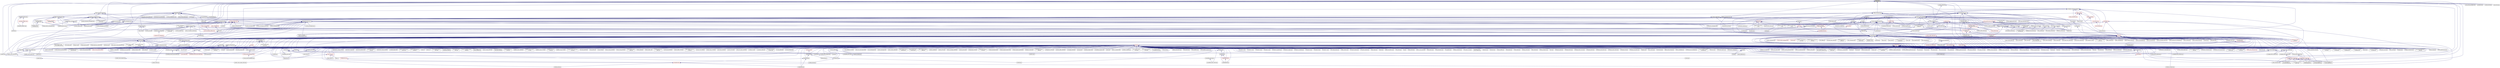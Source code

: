 digraph "applier.hpp"
{
  edge [fontname="Helvetica",fontsize="10",labelfontname="Helvetica",labelfontsize="10"];
  node [fontname="Helvetica",fontsize="10",shape=record];
  Node109 [label="applier.hpp",height=0.2,width=0.4,color="black", fillcolor="grey75", style="filled", fontcolor="black"];
  Node109 -> Node110 [dir="back",color="midnightblue",fontsize="10",style="solid",fontname="Helvetica"];
  Node110 [label="nqueen.hpp",height=0.2,width=0.4,color="black", fillcolor="white", style="filled",URL="$de/d58/server_2nqueen_8hpp.html"];
  Node110 -> Node111 [dir="back",color="midnightblue",fontsize="10",style="solid",fontname="Helvetica"];
  Node111 [label="nqueen.cpp",height=0.2,width=0.4,color="black", fillcolor="white", style="filled",URL="$db/dca/nqueen_8cpp.html"];
  Node110 -> Node112 [dir="back",color="midnightblue",fontsize="10",style="solid",fontname="Helvetica"];
  Node112 [label="nqueen.hpp",height=0.2,width=0.4,color="black", fillcolor="white", style="filled",URL="$da/dfd/stubs_2nqueen_8hpp.html"];
  Node112 -> Node113 [dir="back",color="midnightblue",fontsize="10",style="solid",fontname="Helvetica"];
  Node113 [label="nqueen.hpp",height=0.2,width=0.4,color="black", fillcolor="white", style="filled",URL="$d0/d07/nqueen_8hpp.html"];
  Node113 -> Node114 [dir="back",color="midnightblue",fontsize="10",style="solid",fontname="Helvetica"];
  Node114 [label="nqueen_client.cpp",height=0.2,width=0.4,color="black", fillcolor="white", style="filled",URL="$d3/d5e/nqueen__client_8cpp.html"];
  Node109 -> Node112 [dir="back",color="midnightblue",fontsize="10",style="solid",fontname="Helvetica"];
  Node109 -> Node115 [dir="back",color="midnightblue",fontsize="10",style="solid",fontname="Helvetica"];
  Node115 [label="random_mem_access.hpp",height=0.2,width=0.4,color="black", fillcolor="white", style="filled",URL="$d0/d19/server_2random__mem__access_8hpp.html"];
  Node115 -> Node116 [dir="back",color="midnightblue",fontsize="10",style="solid",fontname="Helvetica"];
  Node116 [label="random_mem_access.cpp",height=0.2,width=0.4,color="black", fillcolor="white", style="filled",URL="$d1/d51/random__mem__access_8cpp.html"];
  Node115 -> Node117 [dir="back",color="midnightblue",fontsize="10",style="solid",fontname="Helvetica"];
  Node117 [label="random_mem_access.hpp",height=0.2,width=0.4,color="black", fillcolor="white", style="filled",URL="$d3/d32/stubs_2random__mem__access_8hpp.html"];
  Node117 -> Node118 [dir="back",color="midnightblue",fontsize="10",style="solid",fontname="Helvetica"];
  Node118 [label="random_mem_access.hpp",height=0.2,width=0.4,color="black", fillcolor="white", style="filled",URL="$db/de8/random__mem__access_8hpp.html"];
  Node118 -> Node119 [dir="back",color="midnightblue",fontsize="10",style="solid",fontname="Helvetica"];
  Node119 [label="random_mem_access_client.cpp",height=0.2,width=0.4,color="black", fillcolor="white", style="filled",URL="$df/d1b/random__mem__access__client_8cpp.html"];
  Node109 -> Node117 [dir="back",color="midnightblue",fontsize="10",style="solid",fontname="Helvetica"];
  Node109 -> Node120 [dir="back",color="midnightblue",fontsize="10",style="solid",fontname="Helvetica"];
  Node120 [label="applier.hpp",height=0.2,width=0.4,color="black", fillcolor="white", style="filled",URL="$d2/d6f/include_2applier_8hpp.html"];
  Node120 -> Node121 [dir="back",color="midnightblue",fontsize="10",style="solid",fontname="Helvetica"];
  Node121 [label="runtime.hpp",height=0.2,width=0.4,color="black", fillcolor="white", style="filled",URL="$d5/d15/include_2runtime_8hpp.html"];
  Node121 -> Node122 [dir="back",color="midnightblue",fontsize="10",style="solid",fontname="Helvetica"];
  Node122 [label="async_io_action.cpp",height=0.2,width=0.4,color="black", fillcolor="white", style="filled",URL="$d3/df5/async__io__action_8cpp.html"];
  Node121 -> Node123 [dir="back",color="midnightblue",fontsize="10",style="solid",fontname="Helvetica"];
  Node123 [label="async_io_external.cpp",height=0.2,width=0.4,color="black", fillcolor="white", style="filled",URL="$da/d9a/async__io__external_8cpp.html"];
  Node121 -> Node124 [dir="back",color="midnightblue",fontsize="10",style="solid",fontname="Helvetica"];
  Node124 [label="async_io_low_level.cpp",height=0.2,width=0.4,color="black", fillcolor="white", style="filled",URL="$dc/d10/async__io__low__level_8cpp.html"];
  Node121 -> Node125 [dir="back",color="midnightblue",fontsize="10",style="solid",fontname="Helvetica"];
  Node125 [label="async_io_simple.cpp",height=0.2,width=0.4,color="black", fillcolor="white", style="filled",URL="$da/db7/async__io__simple_8cpp.html"];
  Node121 -> Node126 [dir="back",color="midnightblue",fontsize="10",style="solid",fontname="Helvetica"];
  Node126 [label="rnd_future_reduce.cpp",height=0.2,width=0.4,color="black", fillcolor="white", style="filled",URL="$d1/db5/rnd__future__reduce_8cpp.html"];
  Node121 -> Node127 [dir="back",color="midnightblue",fontsize="10",style="solid",fontname="Helvetica"];
  Node127 [label="oversubscribing_resource\l_partitioner.cpp",height=0.2,width=0.4,color="black", fillcolor="white", style="filled",URL="$dd/dee/oversubscribing__resource__partitioner_8cpp.html"];
  Node121 -> Node128 [dir="back",color="midnightblue",fontsize="10",style="solid",fontname="Helvetica"];
  Node128 [label="system_characteristics.hpp",height=0.2,width=0.4,color="black", fillcolor="white", style="filled",URL="$d0/d07/system__characteristics_8hpp.html"];
  Node128 -> Node127 [dir="back",color="midnightblue",fontsize="10",style="solid",fontname="Helvetica"];
  Node128 -> Node129 [dir="back",color="midnightblue",fontsize="10",style="solid",fontname="Helvetica"];
  Node129 [label="simple_resource_partitioner.cpp",height=0.2,width=0.4,color="black", fillcolor="white", style="filled",URL="$d5/df9/simple__resource__partitioner_8cpp.html"];
  Node121 -> Node129 [dir="back",color="midnightblue",fontsize="10",style="solid",fontname="Helvetica"];
  Node121 -> Node130 [dir="back",color="midnightblue",fontsize="10",style="solid",fontname="Helvetica"];
  Node130 [label="hpx.hpp",height=0.2,width=0.4,color="red", fillcolor="white", style="filled",URL="$d0/daa/hpx_8hpp.html"];
  Node130 -> Node131 [dir="back",color="midnightblue",fontsize="10",style="solid",fontname="Helvetica"];
  Node131 [label="1d_stencil_1.cpp",height=0.2,width=0.4,color="black", fillcolor="white", style="filled",URL="$d2/db1/1d__stencil__1_8cpp.html"];
  Node130 -> Node132 [dir="back",color="midnightblue",fontsize="10",style="solid",fontname="Helvetica"];
  Node132 [label="1d_stencil_2.cpp",height=0.2,width=0.4,color="black", fillcolor="white", style="filled",URL="$d3/dd1/1d__stencil__2_8cpp.html"];
  Node130 -> Node133 [dir="back",color="midnightblue",fontsize="10",style="solid",fontname="Helvetica"];
  Node133 [label="1d_stencil_3.cpp",height=0.2,width=0.4,color="black", fillcolor="white", style="filled",URL="$db/d19/1d__stencil__3_8cpp.html"];
  Node130 -> Node134 [dir="back",color="midnightblue",fontsize="10",style="solid",fontname="Helvetica"];
  Node134 [label="1d_stencil_4.cpp",height=0.2,width=0.4,color="black", fillcolor="white", style="filled",URL="$d1/d7d/1d__stencil__4_8cpp.html"];
  Node130 -> Node135 [dir="back",color="midnightblue",fontsize="10",style="solid",fontname="Helvetica"];
  Node135 [label="1d_stencil_4_parallel.cpp",height=0.2,width=0.4,color="black", fillcolor="white", style="filled",URL="$d6/d05/1d__stencil__4__parallel_8cpp.html"];
  Node130 -> Node136 [dir="back",color="midnightblue",fontsize="10",style="solid",fontname="Helvetica"];
  Node136 [label="1d_stencil_4_repart.cpp",height=0.2,width=0.4,color="black", fillcolor="white", style="filled",URL="$d0/d6b/1d__stencil__4__repart_8cpp.html"];
  Node130 -> Node137 [dir="back",color="midnightblue",fontsize="10",style="solid",fontname="Helvetica"];
  Node137 [label="1d_stencil_4_throttle.cpp",height=0.2,width=0.4,color="black", fillcolor="white", style="filled",URL="$d6/de5/1d__stencil__4__throttle_8cpp.html"];
  Node130 -> Node138 [dir="back",color="midnightblue",fontsize="10",style="solid",fontname="Helvetica"];
  Node138 [label="1d_stencil_5.cpp",height=0.2,width=0.4,color="black", fillcolor="white", style="filled",URL="$d7/d2a/1d__stencil__5_8cpp.html"];
  Node130 -> Node139 [dir="back",color="midnightblue",fontsize="10",style="solid",fontname="Helvetica"];
  Node139 [label="1d_stencil_6.cpp",height=0.2,width=0.4,color="black", fillcolor="white", style="filled",URL="$db/de7/1d__stencil__6_8cpp.html"];
  Node130 -> Node140 [dir="back",color="midnightblue",fontsize="10",style="solid",fontname="Helvetica"];
  Node140 [label="1d_stencil_7.cpp",height=0.2,width=0.4,color="black", fillcolor="white", style="filled",URL="$d4/d5a/1d__stencil__7_8cpp.html"];
  Node130 -> Node141 [dir="back",color="midnightblue",fontsize="10",style="solid",fontname="Helvetica"];
  Node141 [label="1d_stencil_8.cpp",height=0.2,width=0.4,color="black", fillcolor="white", style="filled",URL="$df/de0/1d__stencil__8_8cpp.html"];
  Node130 -> Node142 [dir="back",color="midnightblue",fontsize="10",style="solid",fontname="Helvetica"];
  Node142 [label="accumulator.cpp",height=0.2,width=0.4,color="black", fillcolor="white", style="filled",URL="$d1/d81/accumulator_8cpp.html"];
  Node130 -> Node143 [dir="back",color="midnightblue",fontsize="10",style="solid",fontname="Helvetica"];
  Node143 [label="accumulator.hpp",height=0.2,width=0.4,color="black", fillcolor="white", style="filled",URL="$d4/d9d/server_2accumulator_8hpp.html"];
  Node143 -> Node142 [dir="back",color="midnightblue",fontsize="10",style="solid",fontname="Helvetica"];
  Node143 -> Node144 [dir="back",color="midnightblue",fontsize="10",style="solid",fontname="Helvetica"];
  Node144 [label="accumulator.hpp",height=0.2,width=0.4,color="red", fillcolor="white", style="filled",URL="$d8/d5e/accumulator_8hpp.html"];
  Node130 -> Node146 [dir="back",color="midnightblue",fontsize="10",style="solid",fontname="Helvetica"];
  Node146 [label="template_function_accumulator.hpp",height=0.2,width=0.4,color="black", fillcolor="white", style="filled",URL="$d7/da6/server_2template__function__accumulator_8hpp.html"];
  Node146 -> Node147 [dir="back",color="midnightblue",fontsize="10",style="solid",fontname="Helvetica"];
  Node147 [label="template_function_accumulator.cpp",height=0.2,width=0.4,color="black", fillcolor="white", style="filled",URL="$d5/d02/template__function__accumulator_8cpp.html"];
  Node146 -> Node148 [dir="back",color="midnightblue",fontsize="10",style="solid",fontname="Helvetica"];
  Node148 [label="template_function_accumulator.hpp",height=0.2,width=0.4,color="red", fillcolor="white", style="filled",URL="$d3/de9/template__function__accumulator_8hpp.html"];
  Node130 -> Node150 [dir="back",color="midnightblue",fontsize="10",style="solid",fontname="Helvetica"];
  Node150 [label="template_accumulator.cpp",height=0.2,width=0.4,color="black", fillcolor="white", style="filled",URL="$d0/d4a/template__accumulator_8cpp.html"];
  Node130 -> Node147 [dir="back",color="midnightblue",fontsize="10",style="solid",fontname="Helvetica"];
  Node130 -> Node148 [dir="back",color="midnightblue",fontsize="10",style="solid",fontname="Helvetica"];
  Node130 -> Node151 [dir="back",color="midnightblue",fontsize="10",style="solid",fontname="Helvetica"];
  Node151 [label="allgather_module.cpp",height=0.2,width=0.4,color="black", fillcolor="white", style="filled",URL="$df/de4/allgather__module_8cpp.html"];
  Node130 -> Node152 [dir="back",color="midnightblue",fontsize="10",style="solid",fontname="Helvetica"];
  Node152 [label="allgather.cpp",height=0.2,width=0.4,color="black", fillcolor="white", style="filled",URL="$d7/d06/allgather_8cpp.html"];
  Node130 -> Node153 [dir="back",color="midnightblue",fontsize="10",style="solid",fontname="Helvetica"];
  Node153 [label="allgather_and_gate.cpp",height=0.2,width=0.4,color="black", fillcolor="white", style="filled",URL="$d1/d56/allgather__and__gate_8cpp.html"];
  Node130 -> Node154 [dir="back",color="midnightblue",fontsize="10",style="solid",fontname="Helvetica"];
  Node154 [label="ag_client.cpp",height=0.2,width=0.4,color="black", fillcolor="white", style="filled",URL="$d4/d5d/ag__client_8cpp.html"];
  Node130 -> Node155 [dir="back",color="midnightblue",fontsize="10",style="solid",fontname="Helvetica"];
  Node155 [label="hpx_thread_phase.cpp",height=0.2,width=0.4,color="black", fillcolor="white", style="filled",URL="$d5/dca/hpx__thread__phase_8cpp.html"];
  Node130 -> Node156 [dir="back",color="midnightblue",fontsize="10",style="solid",fontname="Helvetica"];
  Node156 [label="os_thread_num.cpp",height=0.2,width=0.4,color="black", fillcolor="white", style="filled",URL="$d2/dfb/os__thread__num_8cpp.html"];
  Node130 -> Node157 [dir="back",color="midnightblue",fontsize="10",style="solid",fontname="Helvetica"];
  Node157 [label="cancelable_action.cpp",height=0.2,width=0.4,color="black", fillcolor="white", style="filled",URL="$d5/d0c/cancelable__action_8cpp.html"];
  Node130 -> Node158 [dir="back",color="midnightblue",fontsize="10",style="solid",fontname="Helvetica"];
  Node158 [label="cancelable_action.hpp",height=0.2,width=0.4,color="black", fillcolor="white", style="filled",URL="$d5/d4d/server_2cancelable__action_8hpp.html"];
  Node158 -> Node157 [dir="back",color="midnightblue",fontsize="10",style="solid",fontname="Helvetica"];
  Node158 -> Node159 [dir="back",color="midnightblue",fontsize="10",style="solid",fontname="Helvetica"];
  Node159 [label="cancelable_action.hpp",height=0.2,width=0.4,color="black", fillcolor="white", style="filled",URL="$d0/da3/stubs_2cancelable__action_8hpp.html"];
  Node159 -> Node160 [dir="back",color="midnightblue",fontsize="10",style="solid",fontname="Helvetica"];
  Node160 [label="cancelable_action.hpp",height=0.2,width=0.4,color="black", fillcolor="white", style="filled",URL="$d6/d28/cancelable__action_8hpp.html"];
  Node160 -> Node161 [dir="back",color="midnightblue",fontsize="10",style="solid",fontname="Helvetica"];
  Node161 [label="cancelable_action_client.cpp",height=0.2,width=0.4,color="black", fillcolor="white", style="filled",URL="$d1/db8/cancelable__action__client_8cpp.html"];
  Node130 -> Node159 [dir="back",color="midnightblue",fontsize="10",style="solid",fontname="Helvetica"];
  Node130 -> Node161 [dir="back",color="midnightblue",fontsize="10",style="solid",fontname="Helvetica"];
  Node130 -> Node162 [dir="back",color="midnightblue",fontsize="10",style="solid",fontname="Helvetica"];
  Node162 [label="cublas_matmul.cpp",height=0.2,width=0.4,color="black", fillcolor="white", style="filled",URL="$dd/d84/cublas__matmul_8cpp.html"];
  Node130 -> Node163 [dir="back",color="midnightblue",fontsize="10",style="solid",fontname="Helvetica"];
  Node163 [label="win_perf_counters.cpp",height=0.2,width=0.4,color="black", fillcolor="white", style="filled",URL="$d8/d11/win__perf__counters_8cpp.html"];
  Node130 -> Node164 [dir="back",color="midnightblue",fontsize="10",style="solid",fontname="Helvetica"];
  Node164 [label="win_perf_counters.hpp",height=0.2,width=0.4,color="black", fillcolor="white", style="filled",URL="$d5/da7/win__perf__counters_8hpp.html"];
  Node130 -> Node165 [dir="back",color="midnightblue",fontsize="10",style="solid",fontname="Helvetica"];
  Node165 [label="hello_world_component.hpp",height=0.2,width=0.4,color="red", fillcolor="white", style="filled",URL="$df/df0/hello__world__component_8hpp.html"];
  Node130 -> Node168 [dir="back",color="midnightblue",fontsize="10",style="solid",fontname="Helvetica"];
  Node168 [label="interpolate1d.cpp",height=0.2,width=0.4,color="black", fillcolor="white", style="filled",URL="$d0/d05/interpolate1d_8cpp.html"];
  Node130 -> Node169 [dir="back",color="midnightblue",fontsize="10",style="solid",fontname="Helvetica"];
  Node169 [label="partition.hpp",height=0.2,width=0.4,color="black", fillcolor="white", style="filled",URL="$d0/d7a/examples_2interpolate1d_2interpolate1d_2partition_8hpp.html"];
  Node169 -> Node168 [dir="back",color="midnightblue",fontsize="10",style="solid",fontname="Helvetica"];
  Node169 -> Node170 [dir="back",color="midnightblue",fontsize="10",style="solid",fontname="Helvetica"];
  Node170 [label="interpolate1d.hpp",height=0.2,width=0.4,color="red", fillcolor="white", style="filled",URL="$d4/dc7/interpolate1d_8hpp.html"];
  Node170 -> Node168 [dir="back",color="midnightblue",fontsize="10",style="solid",fontname="Helvetica"];
  Node130 -> Node172 [dir="back",color="midnightblue",fontsize="10",style="solid",fontname="Helvetica"];
  Node172 [label="partition.hpp",height=0.2,width=0.4,color="black", fillcolor="white", style="filled",URL="$d0/dff/examples_2interpolate1d_2interpolate1d_2server_2partition_8hpp.html"];
  Node172 -> Node169 [dir="back",color="midnightblue",fontsize="10",style="solid",fontname="Helvetica"];
  Node172 -> Node173 [dir="back",color="midnightblue",fontsize="10",style="solid",fontname="Helvetica"];
  Node173 [label="partition.cpp",height=0.2,width=0.4,color="black", fillcolor="white", style="filled",URL="$d0/d4f/examples_2interpolate1d_2interpolate1d_2server_2partition_8cpp.html"];
  Node130 -> Node170 [dir="back",color="midnightblue",fontsize="10",style="solid",fontname="Helvetica"];
  Node130 -> Node174 [dir="back",color="midnightblue",fontsize="10",style="solid",fontname="Helvetica"];
  Node174 [label="read_values.cpp",height=0.2,width=0.4,color="black", fillcolor="white", style="filled",URL="$d0/d8c/interpolate1d_2interpolate1d_2read__values_8cpp.html"];
  Node130 -> Node173 [dir="back",color="midnightblue",fontsize="10",style="solid",fontname="Helvetica"];
  Node130 -> Node175 [dir="back",color="midnightblue",fontsize="10",style="solid",fontname="Helvetica"];
  Node175 [label="jacobi.cpp",height=0.2,width=0.4,color="black", fillcolor="white", style="filled",URL="$d2/d27/jacobi_8cpp.html"];
  Node130 -> Node176 [dir="back",color="midnightblue",fontsize="10",style="solid",fontname="Helvetica"];
  Node176 [label="grid.cpp",height=0.2,width=0.4,color="black", fillcolor="white", style="filled",URL="$d6/d1b/jacobi__component_2grid_8cpp.html"];
  Node130 -> Node177 [dir="back",color="midnightblue",fontsize="10",style="solid",fontname="Helvetica"];
  Node177 [label="row.cpp",height=0.2,width=0.4,color="black", fillcolor="white", style="filled",URL="$d3/d86/server_2row_8cpp.html"];
  Node130 -> Node178 [dir="back",color="midnightblue",fontsize="10",style="solid",fontname="Helvetica"];
  Node178 [label="solver.cpp",height=0.2,width=0.4,color="black", fillcolor="white", style="filled",URL="$d6/d94/solver_8cpp.html"];
  Node130 -> Node179 [dir="back",color="midnightblue",fontsize="10",style="solid",fontname="Helvetica"];
  Node179 [label="stencil_iterator.cpp",height=0.2,width=0.4,color="black", fillcolor="white", style="filled",URL="$d6/de1/server_2stencil__iterator_8cpp.html"];
  Node130 -> Node180 [dir="back",color="midnightblue",fontsize="10",style="solid",fontname="Helvetica"];
  Node180 [label="stencil_iterator.cpp",height=0.2,width=0.4,color="black", fillcolor="white", style="filled",URL="$d7/d71/stencil__iterator_8cpp.html"];
  Node130 -> Node181 [dir="back",color="midnightblue",fontsize="10",style="solid",fontname="Helvetica"];
  Node181 [label="jacobi.cpp",height=0.2,width=0.4,color="black", fillcolor="white", style="filled",URL="$d3/d44/smp_2jacobi_8cpp.html"];
  Node130 -> Node182 [dir="back",color="midnightblue",fontsize="10",style="solid",fontname="Helvetica"];
  Node182 [label="jacobi_hpx.cpp",height=0.2,width=0.4,color="black", fillcolor="white", style="filled",URL="$d8/d72/jacobi__hpx_8cpp.html"];
  Node130 -> Node183 [dir="back",color="midnightblue",fontsize="10",style="solid",fontname="Helvetica"];
  Node183 [label="jacobi_nonuniform.cpp",height=0.2,width=0.4,color="black", fillcolor="white", style="filled",URL="$dd/ddc/jacobi__nonuniform_8cpp.html"];
  Node130 -> Node184 [dir="back",color="midnightblue",fontsize="10",style="solid",fontname="Helvetica"];
  Node184 [label="jacobi_nonuniform_hpx.cpp",height=0.2,width=0.4,color="black", fillcolor="white", style="filled",URL="$de/d56/jacobi__nonuniform__hpx_8cpp.html"];
  Node130 -> Node111 [dir="back",color="midnightblue",fontsize="10",style="solid",fontname="Helvetica"];
  Node130 -> Node110 [dir="back",color="midnightblue",fontsize="10",style="solid",fontname="Helvetica"];
  Node130 -> Node114 [dir="back",color="midnightblue",fontsize="10",style="solid",fontname="Helvetica"];
  Node130 -> Node185 [dir="back",color="midnightblue",fontsize="10",style="solid",fontname="Helvetica"];
  Node185 [label="sine.cpp",height=0.2,width=0.4,color="black", fillcolor="white", style="filled",URL="$d3/d0d/server_2sine_8cpp.html"];
  Node130 -> Node186 [dir="back",color="midnightblue",fontsize="10",style="solid",fontname="Helvetica"];
  Node186 [label="sine.hpp",height=0.2,width=0.4,color="black", fillcolor="white", style="filled",URL="$d8/dac/sine_8hpp.html"];
  Node186 -> Node185 [dir="back",color="midnightblue",fontsize="10",style="solid",fontname="Helvetica"];
  Node186 -> Node187 [dir="back",color="midnightblue",fontsize="10",style="solid",fontname="Helvetica"];
  Node187 [label="sine.cpp",height=0.2,width=0.4,color="black", fillcolor="white", style="filled",URL="$d5/dd8/sine_8cpp.html"];
  Node130 -> Node187 [dir="back",color="midnightblue",fontsize="10",style="solid",fontname="Helvetica"];
  Node130 -> Node188 [dir="back",color="midnightblue",fontsize="10",style="solid",fontname="Helvetica"];
  Node188 [label="sine_client.cpp",height=0.2,width=0.4,color="black", fillcolor="white", style="filled",URL="$db/d62/sine__client_8cpp.html"];
  Node130 -> Node189 [dir="back",color="midnightblue",fontsize="10",style="solid",fontname="Helvetica"];
  Node189 [label="qt.cpp",height=0.2,width=0.4,color="black", fillcolor="white", style="filled",URL="$df/d90/qt_8cpp.html"];
  Node130 -> Node190 [dir="back",color="midnightblue",fontsize="10",style="solid",fontname="Helvetica"];
  Node190 [label="queue_client.cpp",height=0.2,width=0.4,color="black", fillcolor="white", style="filled",URL="$d7/d96/queue__client_8cpp.html"];
  Node130 -> Node191 [dir="back",color="midnightblue",fontsize="10",style="solid",fontname="Helvetica"];
  Node191 [label="customize_async.cpp",height=0.2,width=0.4,color="black", fillcolor="white", style="filled",URL="$d0/d82/customize__async_8cpp.html"];
  Node130 -> Node192 [dir="back",color="midnightblue",fontsize="10",style="solid",fontname="Helvetica"];
  Node192 [label="data_actions.cpp",height=0.2,width=0.4,color="black", fillcolor="white", style="filled",URL="$dc/d68/data__actions_8cpp.html"];
  Node130 -> Node193 [dir="back",color="midnightblue",fontsize="10",style="solid",fontname="Helvetica"];
  Node193 [label="error_handling.cpp",height=0.2,width=0.4,color="black", fillcolor="white", style="filled",URL="$d9/d96/error__handling_8cpp.html"];
  Node130 -> Node194 [dir="back",color="midnightblue",fontsize="10",style="solid",fontname="Helvetica"];
  Node194 [label="event_synchronization.cpp",height=0.2,width=0.4,color="black", fillcolor="white", style="filled",URL="$d0/d35/event__synchronization_8cpp.html"];
  Node130 -> Node195 [dir="back",color="midnightblue",fontsize="10",style="solid",fontname="Helvetica"];
  Node195 [label="factorial.cpp",height=0.2,width=0.4,color="black", fillcolor="white", style="filled",URL="$d9/d00/factorial_8cpp.html"];
  Node130 -> Node196 [dir="back",color="midnightblue",fontsize="10",style="solid",fontname="Helvetica"];
  Node196 [label="file_serialization.cpp",height=0.2,width=0.4,color="black", fillcolor="white", style="filled",URL="$de/d58/file__serialization_8cpp.html"];
  Node130 -> Node197 [dir="back",color="midnightblue",fontsize="10",style="solid",fontname="Helvetica"];
  Node197 [label="init_globally.cpp",height=0.2,width=0.4,color="black", fillcolor="white", style="filled",URL="$d6/dad/init__globally_8cpp.html"];
  Node130 -> Node198 [dir="back",color="midnightblue",fontsize="10",style="solid",fontname="Helvetica"];
  Node198 [label="interest_calculator.cpp",height=0.2,width=0.4,color="black", fillcolor="white", style="filled",URL="$d2/d86/interest__calculator_8cpp.html"];
  Node130 -> Node199 [dir="back",color="midnightblue",fontsize="10",style="solid",fontname="Helvetica"];
  Node199 [label="non_atomic_rma.cpp",height=0.2,width=0.4,color="black", fillcolor="white", style="filled",URL="$d7/d8b/non__atomic__rma_8cpp.html"];
  Node130 -> Node200 [dir="back",color="midnightblue",fontsize="10",style="solid",fontname="Helvetica"];
  Node200 [label="partitioned_vector\l_spmd_foreach.cpp",height=0.2,width=0.4,color="black", fillcolor="white", style="filled",URL="$db/d7c/partitioned__vector__spmd__foreach_8cpp.html"];
  Node130 -> Node201 [dir="back",color="midnightblue",fontsize="10",style="solid",fontname="Helvetica"];
  Node201 [label="pipeline1.cpp",height=0.2,width=0.4,color="black", fillcolor="white", style="filled",URL="$d5/d77/pipeline1_8cpp.html"];
  Node130 -> Node202 [dir="back",color="midnightblue",fontsize="10",style="solid",fontname="Helvetica"];
  Node202 [label="quicksort.cpp",height=0.2,width=0.4,color="black", fillcolor="white", style="filled",URL="$d3/d1e/quicksort_8cpp.html"];
  Node130 -> Node203 [dir="back",color="midnightblue",fontsize="10",style="solid",fontname="Helvetica"];
  Node203 [label="receive_buffer.cpp",height=0.2,width=0.4,color="black", fillcolor="white", style="filled",URL="$d7/d10/receive__buffer_8cpp.html"];
  Node130 -> Node204 [dir="back",color="midnightblue",fontsize="10",style="solid",fontname="Helvetica"];
  Node204 [label="safe_object.cpp",height=0.2,width=0.4,color="black", fillcolor="white", style="filled",URL="$dd/d52/safe__object_8cpp.html"];
  Node130 -> Node205 [dir="back",color="midnightblue",fontsize="10",style="solid",fontname="Helvetica"];
  Node205 [label="sort_by_key_demo.cpp",height=0.2,width=0.4,color="black", fillcolor="white", style="filled",URL="$da/d20/sort__by__key__demo_8cpp.html"];
  Node130 -> Node206 [dir="back",color="midnightblue",fontsize="10",style="solid",fontname="Helvetica"];
  Node206 [label="timed_wake.cpp",height=0.2,width=0.4,color="black", fillcolor="white", style="filled",URL="$d8/df9/timed__wake_8cpp.html"];
  Node130 -> Node207 [dir="back",color="midnightblue",fontsize="10",style="solid",fontname="Helvetica"];
  Node207 [label="vector_counting_dotproduct.cpp",height=0.2,width=0.4,color="black", fillcolor="white", style="filled",URL="$df/de9/vector__counting__dotproduct_8cpp.html"];
  Node130 -> Node208 [dir="back",color="midnightblue",fontsize="10",style="solid",fontname="Helvetica"];
  Node208 [label="vector_zip_dotproduct.cpp",height=0.2,width=0.4,color="black", fillcolor="white", style="filled",URL="$dc/d18/vector__zip__dotproduct_8cpp.html"];
  Node130 -> Node209 [dir="back",color="midnightblue",fontsize="10",style="solid",fontname="Helvetica"];
  Node209 [label="zerocopy_rdma.cpp",height=0.2,width=0.4,color="black", fillcolor="white", style="filled",URL="$d1/dad/zerocopy__rdma_8cpp.html"];
  Node130 -> Node116 [dir="back",color="midnightblue",fontsize="10",style="solid",fontname="Helvetica"];
  Node130 -> Node115 [dir="back",color="midnightblue",fontsize="10",style="solid",fontname="Helvetica"];
  Node130 -> Node119 [dir="back",color="midnightblue",fontsize="10",style="solid",fontname="Helvetica"];
  Node130 -> Node127 [dir="back",color="midnightblue",fontsize="10",style="solid",fontname="Helvetica"];
  Node130 -> Node129 [dir="back",color="midnightblue",fontsize="10",style="solid",fontname="Helvetica"];
  Node130 -> Node210 [dir="back",color="midnightblue",fontsize="10",style="solid",fontname="Helvetica"];
  Node210 [label="dimension.hpp",height=0.2,width=0.4,color="red", fillcolor="white", style="filled",URL="$d6/d39/sheneos_2sheneos_2dimension_8hpp.html"];
  Node210 -> Node216 [dir="back",color="midnightblue",fontsize="10",style="solid",fontname="Helvetica"];
  Node216 [label="partition3d.hpp",height=0.2,width=0.4,color="black", fillcolor="white", style="filled",URL="$dd/dbf/server_2partition3d_8hpp.html"];
  Node216 -> Node217 [dir="back",color="midnightblue",fontsize="10",style="solid",fontname="Helvetica"];
  Node217 [label="partition3d.hpp",height=0.2,width=0.4,color="black", fillcolor="white", style="filled",URL="$d1/d50/partition3d_8hpp.html"];
  Node217 -> Node213 [dir="back",color="midnightblue",fontsize="10",style="solid",fontname="Helvetica"];
  Node213 [label="interpolator.cpp",height=0.2,width=0.4,color="black", fillcolor="white", style="filled",URL="$d5/d02/interpolator_8cpp.html"];
  Node217 -> Node218 [dir="back",color="midnightblue",fontsize="10",style="solid",fontname="Helvetica"];
  Node218 [label="interpolator.hpp",height=0.2,width=0.4,color="red", fillcolor="white", style="filled",URL="$dc/d3b/interpolator_8hpp.html"];
  Node218 -> Node213 [dir="back",color="midnightblue",fontsize="10",style="solid",fontname="Helvetica"];
  Node218 -> Node220 [dir="back",color="midnightblue",fontsize="10",style="solid",fontname="Helvetica"];
  Node220 [label="sheneos_compare.cpp",height=0.2,width=0.4,color="black", fillcolor="white", style="filled",URL="$dc/d11/sheneos__compare_8cpp.html"];
  Node218 -> Node221 [dir="back",color="midnightblue",fontsize="10",style="solid",fontname="Helvetica"];
  Node221 [label="sheneos_test.cpp",height=0.2,width=0.4,color="black", fillcolor="white", style="filled",URL="$d4/d6e/sheneos__test_8cpp.html"];
  Node216 -> Node215 [dir="back",color="midnightblue",fontsize="10",style="solid",fontname="Helvetica"];
  Node215 [label="partition3d.cpp",height=0.2,width=0.4,color="black", fillcolor="white", style="filled",URL="$de/d70/partition3d_8cpp.html"];
  Node130 -> Node213 [dir="back",color="midnightblue",fontsize="10",style="solid",fontname="Helvetica"];
  Node130 -> Node217 [dir="back",color="midnightblue",fontsize="10",style="solid",fontname="Helvetica"];
  Node130 -> Node216 [dir="back",color="midnightblue",fontsize="10",style="solid",fontname="Helvetica"];
  Node130 -> Node218 [dir="back",color="midnightblue",fontsize="10",style="solid",fontname="Helvetica"];
  Node130 -> Node222 [dir="back",color="midnightblue",fontsize="10",style="solid",fontname="Helvetica"];
  Node222 [label="configuration.hpp",height=0.2,width=0.4,color="red", fillcolor="white", style="filled",URL="$dc/d0a/configuration_8hpp.html"];
  Node222 -> Node218 [dir="back",color="midnightblue",fontsize="10",style="solid",fontname="Helvetica"];
  Node130 -> Node214 [dir="back",color="midnightblue",fontsize="10",style="solid",fontname="Helvetica"];
  Node214 [label="read_values.cpp",height=0.2,width=0.4,color="black", fillcolor="white", style="filled",URL="$d7/da4/sheneos_2sheneos_2read__values_8cpp.html"];
  Node130 -> Node215 [dir="back",color="midnightblue",fontsize="10",style="solid",fontname="Helvetica"];
  Node130 -> Node221 [dir="back",color="midnightblue",fontsize="10",style="solid",fontname="Helvetica"];
  Node130 -> Node224 [dir="back",color="midnightblue",fontsize="10",style="solid",fontname="Helvetica"];
  Node224 [label="startup_shutdown.cpp",height=0.2,width=0.4,color="black", fillcolor="white", style="filled",URL="$d3/dfc/server_2startup__shutdown_8cpp.html"];
  Node130 -> Node225 [dir="back",color="midnightblue",fontsize="10",style="solid",fontname="Helvetica"];
  Node225 [label="startup_shutdown.cpp",height=0.2,width=0.4,color="black", fillcolor="white", style="filled",URL="$d0/ddb/startup__shutdown_8cpp.html"];
  Node130 -> Node226 [dir="back",color="midnightblue",fontsize="10",style="solid",fontname="Helvetica"];
  Node226 [label="spin.cpp",height=0.2,width=0.4,color="black", fillcolor="white", style="filled",URL="$d7/df2/spin_8cpp.html"];
  Node130 -> Node227 [dir="back",color="midnightblue",fontsize="10",style="solid",fontname="Helvetica"];
  Node227 [label="throttle.cpp",height=0.2,width=0.4,color="black", fillcolor="white", style="filled",URL="$de/d56/server_2throttle_8cpp.html"];
  Node130 -> Node228 [dir="back",color="midnightblue",fontsize="10",style="solid",fontname="Helvetica"];
  Node228 [label="throttle.hpp",height=0.2,width=0.4,color="black", fillcolor="white", style="filled",URL="$db/dc9/server_2throttle_8hpp.html"];
  Node228 -> Node227 [dir="back",color="midnightblue",fontsize="10",style="solid",fontname="Helvetica"];
  Node228 -> Node229 [dir="back",color="midnightblue",fontsize="10",style="solid",fontname="Helvetica"];
  Node229 [label="throttle.hpp",height=0.2,width=0.4,color="black", fillcolor="white", style="filled",URL="$d5/dec/stubs_2throttle_8hpp.html"];
  Node229 -> Node230 [dir="back",color="midnightblue",fontsize="10",style="solid",fontname="Helvetica"];
  Node230 [label="throttle.hpp",height=0.2,width=0.4,color="black", fillcolor="white", style="filled",URL="$d2/d2e/throttle_8hpp.html"];
  Node230 -> Node231 [dir="back",color="midnightblue",fontsize="10",style="solid",fontname="Helvetica"];
  Node231 [label="throttle.cpp",height=0.2,width=0.4,color="black", fillcolor="white", style="filled",URL="$db/d02/throttle_8cpp.html"];
  Node230 -> Node232 [dir="back",color="midnightblue",fontsize="10",style="solid",fontname="Helvetica"];
  Node232 [label="throttle_client.cpp",height=0.2,width=0.4,color="black", fillcolor="white", style="filled",URL="$d0/db7/throttle__client_8cpp.html"];
  Node130 -> Node229 [dir="back",color="midnightblue",fontsize="10",style="solid",fontname="Helvetica"];
  Node130 -> Node231 [dir="back",color="midnightblue",fontsize="10",style="solid",fontname="Helvetica"];
  Node130 -> Node230 [dir="back",color="midnightblue",fontsize="10",style="solid",fontname="Helvetica"];
  Node130 -> Node233 [dir="back",color="midnightblue",fontsize="10",style="solid",fontname="Helvetica"];
  Node233 [label="transpose_await.cpp",height=0.2,width=0.4,color="black", fillcolor="white", style="filled",URL="$de/d68/transpose__await_8cpp.html"];
  Node130 -> Node234 [dir="back",color="midnightblue",fontsize="10",style="solid",fontname="Helvetica"];
  Node234 [label="transpose_block.cpp",height=0.2,width=0.4,color="black", fillcolor="white", style="filled",URL="$d0/de1/transpose__block_8cpp.html"];
  Node130 -> Node235 [dir="back",color="midnightblue",fontsize="10",style="solid",fontname="Helvetica"];
  Node235 [label="transpose_block_numa.cpp",height=0.2,width=0.4,color="black", fillcolor="white", style="filled",URL="$dd/d3b/transpose__block__numa_8cpp.html"];
  Node130 -> Node236 [dir="back",color="midnightblue",fontsize="10",style="solid",fontname="Helvetica"];
  Node236 [label="transpose_serial.cpp",height=0.2,width=0.4,color="black", fillcolor="white", style="filled",URL="$db/d74/transpose__serial_8cpp.html"];
  Node130 -> Node237 [dir="back",color="midnightblue",fontsize="10",style="solid",fontname="Helvetica"];
  Node237 [label="transpose_serial_block.cpp",height=0.2,width=0.4,color="black", fillcolor="white", style="filled",URL="$d8/daa/transpose__serial__block_8cpp.html"];
  Node130 -> Node238 [dir="back",color="midnightblue",fontsize="10",style="solid",fontname="Helvetica"];
  Node238 [label="transpose_serial_vector.cpp",height=0.2,width=0.4,color="black", fillcolor="white", style="filled",URL="$d4/d04/transpose__serial__vector_8cpp.html"];
  Node130 -> Node239 [dir="back",color="midnightblue",fontsize="10",style="solid",fontname="Helvetica"];
  Node239 [label="transpose_smp.cpp",height=0.2,width=0.4,color="black", fillcolor="white", style="filled",URL="$d2/d99/transpose__smp_8cpp.html"];
  Node130 -> Node240 [dir="back",color="midnightblue",fontsize="10",style="solid",fontname="Helvetica"];
  Node240 [label="transpose_smp_block.cpp",height=0.2,width=0.4,color="black", fillcolor="white", style="filled",URL="$da/d4d/transpose__smp__block_8cpp.html"];
  Node130 -> Node241 [dir="back",color="midnightblue",fontsize="10",style="solid",fontname="Helvetica"];
  Node241 [label="simple_central_tuplespace.hpp",height=0.2,width=0.4,color="red", fillcolor="white", style="filled",URL="$db/d69/server_2simple__central__tuplespace_8hpp.html"];
  Node241 -> Node242 [dir="back",color="midnightblue",fontsize="10",style="solid",fontname="Helvetica"];
  Node242 [label="simple_central_tuplespace.cpp",height=0.2,width=0.4,color="black", fillcolor="white", style="filled",URL="$d3/dec/simple__central__tuplespace_8cpp.html"];
  Node130 -> Node246 [dir="back",color="midnightblue",fontsize="10",style="solid",fontname="Helvetica"];
  Node246 [label="tuples_warehouse.hpp",height=0.2,width=0.4,color="black", fillcolor="white", style="filled",URL="$da/de6/tuples__warehouse_8hpp.html"];
  Node246 -> Node241 [dir="back",color="midnightblue",fontsize="10",style="solid",fontname="Helvetica"];
  Node130 -> Node242 [dir="back",color="midnightblue",fontsize="10",style="solid",fontname="Helvetica"];
  Node130 -> Node247 [dir="back",color="midnightblue",fontsize="10",style="solid",fontname="Helvetica"];
  Node247 [label="hpx_runtime.cpp",height=0.2,width=0.4,color="black", fillcolor="white", style="filled",URL="$d7/d1e/hpx__runtime_8cpp.html"];
  Node130 -> Node248 [dir="back",color="midnightblue",fontsize="10",style="solid",fontname="Helvetica"];
  Node248 [label="synchronize.cpp",height=0.2,width=0.4,color="black", fillcolor="white", style="filled",URL="$da/da2/synchronize_8cpp.html"];
  Node130 -> Node249 [dir="back",color="midnightblue",fontsize="10",style="solid",fontname="Helvetica"];
  Node249 [label="agas_cache_timings.cpp",height=0.2,width=0.4,color="black", fillcolor="white", style="filled",URL="$dd/d37/agas__cache__timings_8cpp.html"];
  Node130 -> Node250 [dir="back",color="midnightblue",fontsize="10",style="solid",fontname="Helvetica"];
  Node250 [label="async_overheads.cpp",height=0.2,width=0.4,color="black", fillcolor="white", style="filled",URL="$de/da6/async__overheads_8cpp.html"];
  Node130 -> Node251 [dir="back",color="midnightblue",fontsize="10",style="solid",fontname="Helvetica"];
  Node251 [label="coroutines_call_overhead.cpp",height=0.2,width=0.4,color="black", fillcolor="white", style="filled",URL="$da/d1e/coroutines__call__overhead_8cpp.html"];
  Node130 -> Node252 [dir="back",color="midnightblue",fontsize="10",style="solid",fontname="Helvetica"];
  Node252 [label="foreach_scaling.cpp",height=0.2,width=0.4,color="black", fillcolor="white", style="filled",URL="$d4/d94/foreach__scaling_8cpp.html"];
  Node130 -> Node253 [dir="back",color="midnightblue",fontsize="10",style="solid",fontname="Helvetica"];
  Node253 [label="function_object_wrapper\l_overhead.cpp",height=0.2,width=0.4,color="black", fillcolor="white", style="filled",URL="$d5/d6f/function__object__wrapper__overhead_8cpp.html"];
  Node130 -> Node254 [dir="back",color="midnightblue",fontsize="10",style="solid",fontname="Helvetica"];
  Node254 [label="hpx_homogeneous_timed\l_task_spawn_executors.cpp",height=0.2,width=0.4,color="black", fillcolor="white", style="filled",URL="$d1/d3b/hpx__homogeneous__timed__task__spawn__executors_8cpp.html"];
  Node130 -> Node255 [dir="back",color="midnightblue",fontsize="10",style="solid",fontname="Helvetica"];
  Node255 [label="htts2_hpx.cpp",height=0.2,width=0.4,color="black", fillcolor="white", style="filled",URL="$d2/daf/htts2__hpx_8cpp.html"];
  Node130 -> Node256 [dir="back",color="midnightblue",fontsize="10",style="solid",fontname="Helvetica"];
  Node256 [label="partitioned_vector\l_foreach.cpp",height=0.2,width=0.4,color="black", fillcolor="white", style="filled",URL="$df/d5f/partitioned__vector__foreach_8cpp.html"];
  Node130 -> Node257 [dir="back",color="midnightblue",fontsize="10",style="solid",fontname="Helvetica"];
  Node257 [label="serialization_overhead.cpp",height=0.2,width=0.4,color="black", fillcolor="white", style="filled",URL="$d3/df8/serialization__overhead_8cpp.html"];
  Node130 -> Node258 [dir="back",color="midnightblue",fontsize="10",style="solid",fontname="Helvetica"];
  Node258 [label="sizeof.cpp",height=0.2,width=0.4,color="black", fillcolor="white", style="filled",URL="$d3/d0f/sizeof_8cpp.html"];
  Node130 -> Node259 [dir="back",color="midnightblue",fontsize="10",style="solid",fontname="Helvetica"];
  Node259 [label="skynet.cpp",height=0.2,width=0.4,color="black", fillcolor="white", style="filled",URL="$d0/dc3/skynet_8cpp.html"];
  Node130 -> Node260 [dir="back",color="midnightblue",fontsize="10",style="solid",fontname="Helvetica"];
  Node260 [label="stencil3_iterators.cpp",height=0.2,width=0.4,color="black", fillcolor="white", style="filled",URL="$db/d9e/stencil3__iterators_8cpp.html"];
  Node130 -> Node261 [dir="back",color="midnightblue",fontsize="10",style="solid",fontname="Helvetica"];
  Node261 [label="stream.cpp",height=0.2,width=0.4,color="black", fillcolor="white", style="filled",URL="$da/d5f/stream_8cpp.html"];
  Node130 -> Node262 [dir="back",color="midnightblue",fontsize="10",style="solid",fontname="Helvetica"];
  Node262 [label="timed_task_spawn.cpp",height=0.2,width=0.4,color="black", fillcolor="white", style="filled",URL="$df/de1/timed__task__spawn_8cpp.html"];
  Node130 -> Node263 [dir="back",color="midnightblue",fontsize="10",style="solid",fontname="Helvetica"];
  Node263 [label="transform_reduce_binary\l_scaling.cpp",height=0.2,width=0.4,color="black", fillcolor="white", style="filled",URL="$d1/dae/transform__reduce__binary__scaling_8cpp.html"];
  Node130 -> Node264 [dir="back",color="midnightblue",fontsize="10",style="solid",fontname="Helvetica"];
  Node264 [label="transform_reduce_scaling.cpp",height=0.2,width=0.4,color="black", fillcolor="white", style="filled",URL="$db/d2a/transform__reduce__scaling_8cpp.html"];
  Node130 -> Node265 [dir="back",color="midnightblue",fontsize="10",style="solid",fontname="Helvetica"];
  Node265 [label="minmax_element_performance.cpp",height=0.2,width=0.4,color="black", fillcolor="white", style="filled",URL="$d9/d93/minmax__element__performance_8cpp.html"];
  Node130 -> Node266 [dir="back",color="midnightblue",fontsize="10",style="solid",fontname="Helvetica"];
  Node266 [label="barrier_performance.cpp",height=0.2,width=0.4,color="black", fillcolor="white", style="filled",URL="$d6/d6c/barrier__performance_8cpp.html"];
  Node130 -> Node267 [dir="back",color="midnightblue",fontsize="10",style="solid",fontname="Helvetica"];
  Node267 [label="network_storage.cpp",height=0.2,width=0.4,color="black", fillcolor="white", style="filled",URL="$db/daa/network__storage_8cpp.html"];
  Node130 -> Node268 [dir="back",color="midnightblue",fontsize="10",style="solid",fontname="Helvetica"];
  Node268 [label="simple_profiler.hpp",height=0.2,width=0.4,color="black", fillcolor="white", style="filled",URL="$d8/d02/simple__profiler_8hpp.html"];
  Node268 -> Node267 [dir="back",color="midnightblue",fontsize="10",style="solid",fontname="Helvetica"];
  Node130 -> Node269 [dir="back",color="midnightblue",fontsize="10",style="solid",fontname="Helvetica"];
  Node269 [label="osu_bcast.cpp",height=0.2,width=0.4,color="black", fillcolor="white", style="filled",URL="$d3/dca/osu__bcast_8cpp.html"];
  Node130 -> Node270 [dir="back",color="midnightblue",fontsize="10",style="solid",fontname="Helvetica"];
  Node270 [label="osu_bibw.cpp",height=0.2,width=0.4,color="black", fillcolor="white", style="filled",URL="$d2/d04/osu__bibw_8cpp.html"];
  Node130 -> Node271 [dir="back",color="midnightblue",fontsize="10",style="solid",fontname="Helvetica"];
  Node271 [label="osu_bw.cpp",height=0.2,width=0.4,color="black", fillcolor="white", style="filled",URL="$d4/d20/osu__bw_8cpp.html"];
  Node130 -> Node272 [dir="back",color="midnightblue",fontsize="10",style="solid",fontname="Helvetica"];
  Node272 [label="osu_latency.cpp",height=0.2,width=0.4,color="black", fillcolor="white", style="filled",URL="$df/d58/osu__latency_8cpp.html"];
  Node130 -> Node273 [dir="back",color="midnightblue",fontsize="10",style="solid",fontname="Helvetica"];
  Node273 [label="osu_multi_lat.cpp",height=0.2,width=0.4,color="black", fillcolor="white", style="filled",URL="$d7/d91/osu__multi__lat_8cpp.html"];
  Node130 -> Node274 [dir="back",color="midnightblue",fontsize="10",style="solid",fontname="Helvetica"];
  Node274 [label="osu_scatter.cpp",height=0.2,width=0.4,color="black", fillcolor="white", style="filled",URL="$d4/d4c/osu__scatter_8cpp.html"];
  Node130 -> Node275 [dir="back",color="midnightblue",fontsize="10",style="solid",fontname="Helvetica"];
  Node275 [label="pingpong_performance.cpp",height=0.2,width=0.4,color="black", fillcolor="white", style="filled",URL="$de/d03/pingpong__performance_8cpp.html"];
  Node130 -> Node276 [dir="back",color="midnightblue",fontsize="10",style="solid",fontname="Helvetica"];
  Node276 [label="benchmark_is_heap.cpp",height=0.2,width=0.4,color="black", fillcolor="white", style="filled",URL="$da/d4f/benchmark__is__heap_8cpp.html"];
  Node130 -> Node277 [dir="back",color="midnightblue",fontsize="10",style="solid",fontname="Helvetica"];
  Node277 [label="benchmark_is_heap_until.cpp",height=0.2,width=0.4,color="black", fillcolor="white", style="filled",URL="$dc/df5/benchmark__is__heap__until_8cpp.html"];
  Node130 -> Node278 [dir="back",color="midnightblue",fontsize="10",style="solid",fontname="Helvetica"];
  Node278 [label="benchmark_merge.cpp",height=0.2,width=0.4,color="black", fillcolor="white", style="filled",URL="$dd/d49/benchmark__merge_8cpp.html"];
  Node130 -> Node279 [dir="back",color="midnightblue",fontsize="10",style="solid",fontname="Helvetica"];
  Node279 [label="benchmark_partition.cpp",height=0.2,width=0.4,color="black", fillcolor="white", style="filled",URL="$d9/d88/benchmark__partition_8cpp.html"];
  Node130 -> Node280 [dir="back",color="midnightblue",fontsize="10",style="solid",fontname="Helvetica"];
  Node280 [label="benchmark_partition\l_copy.cpp",height=0.2,width=0.4,color="black", fillcolor="white", style="filled",URL="$d3/d0e/benchmark__partition__copy_8cpp.html"];
  Node130 -> Node281 [dir="back",color="midnightblue",fontsize="10",style="solid",fontname="Helvetica"];
  Node281 [label="benchmark_unique_copy.cpp",height=0.2,width=0.4,color="black", fillcolor="white", style="filled",URL="$d9/d53/benchmark__unique__copy_8cpp.html"];
  Node130 -> Node282 [dir="back",color="midnightblue",fontsize="10",style="solid",fontname="Helvetica"];
  Node282 [label="action_move_semantics.cpp",height=0.2,width=0.4,color="black", fillcolor="white", style="filled",URL="$d4/db3/action__move__semantics_8cpp.html"];
  Node130 -> Node283 [dir="back",color="midnightblue",fontsize="10",style="solid",fontname="Helvetica"];
  Node283 [label="movable_objects.cpp",height=0.2,width=0.4,color="black", fillcolor="white", style="filled",URL="$d8/d65/movable__objects_8cpp.html"];
  Node130 -> Node284 [dir="back",color="midnightblue",fontsize="10",style="solid",fontname="Helvetica"];
  Node284 [label="duplicate_id_registration\l_1596.cpp",height=0.2,width=0.4,color="black", fillcolor="white", style="filled",URL="$db/d8d/duplicate__id__registration__1596_8cpp.html"];
  Node130 -> Node285 [dir="back",color="midnightblue",fontsize="10",style="solid",fontname="Helvetica"];
  Node285 [label="pass_by_value_id_type\l_action.cpp",height=0.2,width=0.4,color="black", fillcolor="white", style="filled",URL="$d0/de6/pass__by__value__id__type__action_8cpp.html"];
  Node130 -> Node286 [dir="back",color="midnightblue",fontsize="10",style="solid",fontname="Helvetica"];
  Node286 [label="register_with_basename\l_1804.cpp",height=0.2,width=0.4,color="black", fillcolor="white", style="filled",URL="$db/d95/register__with__basename__1804_8cpp.html"];
  Node130 -> Node287 [dir="back",color="midnightblue",fontsize="10",style="solid",fontname="Helvetica"];
  Node287 [label="send_gid_keep_component\l_1624.cpp",height=0.2,width=0.4,color="black", fillcolor="white", style="filled",URL="$d9/d49/send__gid__keep__component__1624_8cpp.html"];
  Node130 -> Node288 [dir="back",color="midnightblue",fontsize="10",style="solid",fontname="Helvetica"];
  Node288 [label="algorithms.cc",height=0.2,width=0.4,color="black", fillcolor="white", style="filled",URL="$d5/d1b/algorithms_8cc.html"];
  Node130 -> Node289 [dir="back",color="midnightblue",fontsize="10",style="solid",fontname="Helvetica"];
  Node289 [label="matrix_hpx.hh",height=0.2,width=0.4,color="black", fillcolor="white", style="filled",URL="$d5/d89/matrix__hpx_8hh.html"];
  Node289 -> Node290 [dir="back",color="midnightblue",fontsize="10",style="solid",fontname="Helvetica"];
  Node290 [label="block_matrix.hh",height=0.2,width=0.4,color="red", fillcolor="white", style="filled",URL="$dc/de8/block__matrix_8hh.html"];
  Node290 -> Node288 [dir="back",color="midnightblue",fontsize="10",style="solid",fontname="Helvetica"];
  Node290 -> Node294 [dir="back",color="midnightblue",fontsize="10",style="solid",fontname="Helvetica"];
  Node294 [label="block_matrix.cc",height=0.2,width=0.4,color="black", fillcolor="white", style="filled",URL="$de/d88/block__matrix_8cc.html"];
  Node290 -> Node293 [dir="back",color="midnightblue",fontsize="10",style="solid",fontname="Helvetica"];
  Node293 [label="tests.cc",height=0.2,width=0.4,color="black", fillcolor="white", style="filled",URL="$d6/d96/tests_8cc.html"];
  Node289 -> Node288 [dir="back",color="midnightblue",fontsize="10",style="solid",fontname="Helvetica"];
  Node289 -> Node292 [dir="back",color="midnightblue",fontsize="10",style="solid",fontname="Helvetica"];
  Node292 [label="matrix_hpx.cc",height=0.2,width=0.4,color="black", fillcolor="white", style="filled",URL="$d7/d32/matrix__hpx_8cc.html"];
  Node130 -> Node290 [dir="back",color="midnightblue",fontsize="10",style="solid",fontname="Helvetica"];
  Node130 -> Node294 [dir="back",color="midnightblue",fontsize="10",style="solid",fontname="Helvetica"];
  Node130 -> Node295 [dir="back",color="midnightblue",fontsize="10",style="solid",fontname="Helvetica"];
  Node295 [label="main.cc",height=0.2,width=0.4,color="black", fillcolor="white", style="filled",URL="$d9/d0f/main_8cc.html"];
  Node130 -> Node296 [dir="back",color="midnightblue",fontsize="10",style="solid",fontname="Helvetica"];
  Node296 [label="matrix.cc",height=0.2,width=0.4,color="black", fillcolor="white", style="filled",URL="$d7/dea/matrix_8cc.html"];
  Node130 -> Node292 [dir="back",color="midnightblue",fontsize="10",style="solid",fontname="Helvetica"];
  Node130 -> Node293 [dir="back",color="midnightblue",fontsize="10",style="solid",fontname="Helvetica"];
  Node130 -> Node297 [dir="back",color="midnightblue",fontsize="10",style="solid",fontname="Helvetica"];
  Node297 [label="client_1950.cpp",height=0.2,width=0.4,color="black", fillcolor="white", style="filled",URL="$d0/d79/client__1950_8cpp.html"];
  Node130 -> Node298 [dir="back",color="midnightblue",fontsize="10",style="solid",fontname="Helvetica"];
  Node298 [label="commandline_options\l_1437.cpp",height=0.2,width=0.4,color="black", fillcolor="white", style="filled",URL="$d5/dbd/commandline__options__1437_8cpp.html"];
  Node130 -> Node299 [dir="back",color="midnightblue",fontsize="10",style="solid",fontname="Helvetica"];
  Node299 [label="moveonly_constructor\l_arguments_1405.cpp",height=0.2,width=0.4,color="black", fillcolor="white", style="filled",URL="$d3/dcf/moveonly__constructor__arguments__1405_8cpp.html"];
  Node130 -> Node300 [dir="back",color="midnightblue",fontsize="10",style="solid",fontname="Helvetica"];
  Node300 [label="partitioned_vector\l_2201.cpp",height=0.2,width=0.4,color="black", fillcolor="white", style="filled",URL="$dc/d39/partitioned__vector__2201_8cpp.html"];
  Node130 -> Node301 [dir="back",color="midnightblue",fontsize="10",style="solid",fontname="Helvetica"];
  Node301 [label="dynamic_counters_loaded\l_1508.cpp",height=0.2,width=0.4,color="black", fillcolor="white", style="filled",URL="$db/d58/dynamic__counters__loaded__1508_8cpp.html"];
  Node130 -> Node302 [dir="back",color="midnightblue",fontsize="10",style="solid",fontname="Helvetica"];
  Node302 [label="id_type_ref_counting\l_1032.cpp",height=0.2,width=0.4,color="black", fillcolor="white", style="filled",URL="$d8/dfd/id__type__ref__counting__1032_8cpp.html"];
  Node130 -> Node303 [dir="back",color="midnightblue",fontsize="10",style="solid",fontname="Helvetica"];
  Node303 [label="lost_output_2236.cpp",height=0.2,width=0.4,color="black", fillcolor="white", style="filled",URL="$db/dd0/lost__output__2236_8cpp.html"];
  Node130 -> Node304 [dir="back",color="midnightblue",fontsize="10",style="solid",fontname="Helvetica"];
  Node304 [label="no_output_1173.cpp",height=0.2,width=0.4,color="black", fillcolor="white", style="filled",URL="$de/d67/no__output__1173_8cpp.html"];
  Node130 -> Node305 [dir="back",color="midnightblue",fontsize="10",style="solid",fontname="Helvetica"];
  Node305 [label="after_588.cpp",height=0.2,width=0.4,color="black", fillcolor="white", style="filled",URL="$dc/dc0/after__588_8cpp.html"];
  Node130 -> Node306 [dir="back",color="midnightblue",fontsize="10",style="solid",fontname="Helvetica"];
  Node306 [label="async_callback_with\l_bound_callback.cpp",height=0.2,width=0.4,color="black", fillcolor="white", style="filled",URL="$d2/dae/async__callback__with__bound__callback_8cpp.html"];
  Node130 -> Node307 [dir="back",color="midnightblue",fontsize="10",style="solid",fontname="Helvetica"];
  Node307 [label="async_unwrap_1037.cpp",height=0.2,width=0.4,color="black", fillcolor="white", style="filled",URL="$d4/d13/async__unwrap__1037_8cpp.html"];
  Node130 -> Node308 [dir="back",color="midnightblue",fontsize="10",style="solid",fontname="Helvetica"];
  Node308 [label="barrier_hang.cpp",height=0.2,width=0.4,color="black", fillcolor="white", style="filled",URL="$dd/d8b/barrier__hang_8cpp.html"];
  Node130 -> Node309 [dir="back",color="midnightblue",fontsize="10",style="solid",fontname="Helvetica"];
  Node309 [label="call_promise_get_gid\l_more_than_once.cpp",height=0.2,width=0.4,color="black", fillcolor="white", style="filled",URL="$d4/dd8/call__promise__get__gid__more__than__once_8cpp.html"];
  Node130 -> Node310 [dir="back",color="midnightblue",fontsize="10",style="solid",fontname="Helvetica"];
  Node310 [label="channel_register_as\l_2722.cpp",height=0.2,width=0.4,color="black", fillcolor="white", style="filled",URL="$d4/d98/channel__register__as__2722_8cpp.html"];
  Node130 -> Node311 [dir="back",color="midnightblue",fontsize="10",style="solid",fontname="Helvetica"];
  Node311 [label="dataflow_action_2008.cpp",height=0.2,width=0.4,color="black", fillcolor="white", style="filled",URL="$da/dad/dataflow__action__2008_8cpp.html"];
  Node130 -> Node312 [dir="back",color="midnightblue",fontsize="10",style="solid",fontname="Helvetica"];
  Node312 [label="dataflow_const_functor\l_773.cpp",height=0.2,width=0.4,color="black", fillcolor="white", style="filled",URL="$d3/df2/dataflow__const__functor__773_8cpp.html"];
  Node130 -> Node313 [dir="back",color="midnightblue",fontsize="10",style="solid",fontname="Helvetica"];
  Node313 [label="dataflow_future_swap.cpp",height=0.2,width=0.4,color="black", fillcolor="white", style="filled",URL="$dc/d8c/dataflow__future__swap_8cpp.html"];
  Node130 -> Node314 [dir="back",color="midnightblue",fontsize="10",style="solid",fontname="Helvetica"];
  Node314 [label="dataflow_future_swap2.cpp",height=0.2,width=0.4,color="black", fillcolor="white", style="filled",URL="$d1/db3/dataflow__future__swap2_8cpp.html"];
  Node130 -> Node315 [dir="back",color="midnightblue",fontsize="10",style="solid",fontname="Helvetica"];
  Node315 [label="dataflow_launch_775.cpp",height=0.2,width=0.4,color="black", fillcolor="white", style="filled",URL="$d7/d0d/dataflow__launch__775_8cpp.html"];
  Node130 -> Node316 [dir="back",color="midnightblue",fontsize="10",style="solid",fontname="Helvetica"];
  Node316 [label="dataflow_recursion\l_1613.cpp",height=0.2,width=0.4,color="black", fillcolor="white", style="filled",URL="$d0/d1f/dataflow__recursion__1613_8cpp.html"];
  Node130 -> Node317 [dir="back",color="midnightblue",fontsize="10",style="solid",fontname="Helvetica"];
  Node317 [label="dataflow_using_774.cpp",height=0.2,width=0.4,color="black", fillcolor="white", style="filled",URL="$d7/dfa/dataflow__using__774_8cpp.html"];
  Node130 -> Node318 [dir="back",color="midnightblue",fontsize="10",style="solid",fontname="Helvetica"];
  Node318 [label="exception_from_continuation\l_1613.cpp",height=0.2,width=0.4,color="black", fillcolor="white", style="filled",URL="$db/d28/exception__from__continuation__1613_8cpp.html"];
  Node130 -> Node319 [dir="back",color="midnightblue",fontsize="10",style="solid",fontname="Helvetica"];
  Node319 [label="fail_future_2667.cpp",height=0.2,width=0.4,color="black", fillcolor="white", style="filled",URL="$db/d7e/fail__future__2667_8cpp.html"];
  Node130 -> Node320 [dir="back",color="midnightblue",fontsize="10",style="solid",fontname="Helvetica"];
  Node320 [label="future_2667.cpp",height=0.2,width=0.4,color="black", fillcolor="white", style="filled",URL="$d2/dfd/future__2667_8cpp.html"];
  Node130 -> Node321 [dir="back",color="midnightblue",fontsize="10",style="solid",fontname="Helvetica"];
  Node321 [label="future_790.cpp",height=0.2,width=0.4,color="black", fillcolor="white", style="filled",URL="$de/d3d/future__790_8cpp.html"];
  Node130 -> Node322 [dir="back",color="midnightblue",fontsize="10",style="solid",fontname="Helvetica"];
  Node322 [label="future_unwrap_1182.cpp",height=0.2,width=0.4,color="black", fillcolor="white", style="filled",URL="$df/d7a/future__unwrap__1182_8cpp.html"];
  Node130 -> Node323 [dir="back",color="midnightblue",fontsize="10",style="solid",fontname="Helvetica"];
  Node323 [label="future_unwrap_878.cpp",height=0.2,width=0.4,color="black", fillcolor="white", style="filled",URL="$d9/ddf/future__unwrap__878_8cpp.html"];
  Node130 -> Node324 [dir="back",color="midnightblue",fontsize="10",style="solid",fontname="Helvetica"];
  Node324 [label="ignore_while_locked\l_1485.cpp",height=0.2,width=0.4,color="black", fillcolor="white", style="filled",URL="$db/d24/ignore__while__locked__1485_8cpp.html"];
  Node130 -> Node325 [dir="back",color="midnightblue",fontsize="10",style="solid",fontname="Helvetica"];
  Node325 [label="lifetime_588.cpp",height=0.2,width=0.4,color="black", fillcolor="white", style="filled",URL="$d7/dca/lifetime__588_8cpp.html"];
  Node130 -> Node326 [dir="back",color="midnightblue",fontsize="10",style="solid",fontname="Helvetica"];
  Node326 [label="lifetime_588_1.cpp",height=0.2,width=0.4,color="black", fillcolor="white", style="filled",URL="$de/d75/lifetime__588__1_8cpp.html"];
  Node130 -> Node327 [dir="back",color="midnightblue",fontsize="10",style="solid",fontname="Helvetica"];
  Node327 [label="multiple_gather_ops\l_2001.cpp",height=0.2,width=0.4,color="black", fillcolor="white", style="filled",URL="$d3/d95/multiple__gather__ops__2001_8cpp.html"];
  Node130 -> Node328 [dir="back",color="midnightblue",fontsize="10",style="solid",fontname="Helvetica"];
  Node328 [label="promise_1620.cpp",height=0.2,width=0.4,color="black", fillcolor="white", style="filled",URL="$d2/d67/promise__1620_8cpp.html"];
  Node130 -> Node329 [dir="back",color="midnightblue",fontsize="10",style="solid",fontname="Helvetica"];
  Node329 [label="promise_leak_996.cpp",height=0.2,width=0.4,color="black", fillcolor="white", style="filled",URL="$d0/d7e/promise__leak__996_8cpp.html"];
  Node130 -> Node330 [dir="back",color="midnightblue",fontsize="10",style="solid",fontname="Helvetica"];
  Node330 [label="receive_buffer_1733.cpp",height=0.2,width=0.4,color="black", fillcolor="white", style="filled",URL="$d1/d0e/receive__buffer__1733_8cpp.html"];
  Node130 -> Node331 [dir="back",color="midnightblue",fontsize="10",style="solid",fontname="Helvetica"];
  Node331 [label="safely_destroy_promise\l_1481.cpp",height=0.2,width=0.4,color="black", fillcolor="white", style="filled",URL="$dd/d62/safely__destroy__promise__1481_8cpp.html"];
  Node130 -> Node332 [dir="back",color="midnightblue",fontsize="10",style="solid",fontname="Helvetica"];
  Node332 [label="set_hpx_limit_798.cpp",height=0.2,width=0.4,color="black", fillcolor="white", style="filled",URL="$d2/dfb/set__hpx__limit__798_8cpp.html"];
  Node130 -> Node333 [dir="back",color="midnightblue",fontsize="10",style="solid",fontname="Helvetica"];
  Node333 [label="shared_mutex_1702.cpp",height=0.2,width=0.4,color="black", fillcolor="white", style="filled",URL="$d2/d66/shared__mutex__1702_8cpp.html"];
  Node130 -> Node334 [dir="back",color="midnightblue",fontsize="10",style="solid",fontname="Helvetica"];
  Node334 [label="shared_stated_leaked\l_1211.cpp",height=0.2,width=0.4,color="black", fillcolor="white", style="filled",URL="$dc/dce/shared__stated__leaked__1211_8cpp.html"];
  Node130 -> Node335 [dir="back",color="midnightblue",fontsize="10",style="solid",fontname="Helvetica"];
  Node335 [label="split_future_2246.cpp",height=0.2,width=0.4,color="black", fillcolor="white", style="filled",URL="$db/d2b/split__future__2246_8cpp.html"];
  Node130 -> Node336 [dir="back",color="midnightblue",fontsize="10",style="solid",fontname="Helvetica"];
  Node336 [label="wait_all_hang_1946.cpp",height=0.2,width=0.4,color="black", fillcolor="white", style="filled",URL="$d5/d69/wait__all__hang__1946_8cpp.html"];
  Node130 -> Node337 [dir="back",color="midnightblue",fontsize="10",style="solid",fontname="Helvetica"];
  Node337 [label="wait_for_1751.cpp",height=0.2,width=0.4,color="black", fillcolor="white", style="filled",URL="$d9/d48/wait__for__1751_8cpp.html"];
  Node130 -> Node338 [dir="back",color="midnightblue",fontsize="10",style="solid",fontname="Helvetica"];
  Node338 [label="when_all_vectors_1623.cpp",height=0.2,width=0.4,color="black", fillcolor="white", style="filled",URL="$dd/d2e/when__all__vectors__1623_8cpp.html"];
  Node130 -> Node339 [dir="back",color="midnightblue",fontsize="10",style="solid",fontname="Helvetica"];
  Node339 [label="multiple_init.cpp",height=0.2,width=0.4,color="black", fillcolor="white", style="filled",URL="$df/d43/multiple__init_8cpp.html"];
  Node130 -> Node340 [dir="back",color="midnightblue",fontsize="10",style="solid",fontname="Helvetica"];
  Node340 [label="is_executor_1691.cpp",height=0.2,width=0.4,color="black", fillcolor="white", style="filled",URL="$d2/d1e/is__executor__1691_8cpp.html"];
  Node130 -> Node341 [dir="back",color="midnightblue",fontsize="10",style="solid",fontname="Helvetica"];
  Node341 [label="for_each_annotated\l_function.cpp",height=0.2,width=0.4,color="black", fillcolor="white", style="filled",URL="$d5/dbf/for__each__annotated__function_8cpp.html"];
  Node130 -> Node342 [dir="back",color="midnightblue",fontsize="10",style="solid",fontname="Helvetica"];
  Node342 [label="for_loop_2281.cpp",height=0.2,width=0.4,color="black", fillcolor="white", style="filled",URL="$de/d36/for__loop__2281_8cpp.html"];
  Node130 -> Node343 [dir="back",color="midnightblue",fontsize="10",style="solid",fontname="Helvetica"];
  Node343 [label="minimal_findend.cpp",height=0.2,width=0.4,color="black", fillcolor="white", style="filled",URL="$da/d34/minimal__findend_8cpp.html"];
  Node130 -> Node344 [dir="back",color="midnightblue",fontsize="10",style="solid",fontname="Helvetica"];
  Node344 [label="scan_different_inits.cpp",height=0.2,width=0.4,color="black", fillcolor="white", style="filled",URL="$d6/d4b/scan__different__inits_8cpp.html"];
  Node130 -> Node345 [dir="back",color="midnightblue",fontsize="10",style="solid",fontname="Helvetica"];
  Node345 [label="scan_non_commutative.cpp",height=0.2,width=0.4,color="black", fillcolor="white", style="filled",URL="$d8/de4/scan__non__commutative_8cpp.html"];
  Node130 -> Node346 [dir="back",color="midnightblue",fontsize="10",style="solid",fontname="Helvetica"];
  Node346 [label="scan_shortlength.cpp",height=0.2,width=0.4,color="black", fillcolor="white", style="filled",URL="$de/d75/scan__shortlength_8cpp.html"];
  Node130 -> Node347 [dir="back",color="midnightblue",fontsize="10",style="solid",fontname="Helvetica"];
  Node347 [label="search_zerolength.cpp",height=0.2,width=0.4,color="black", fillcolor="white", style="filled",URL="$d0/d9f/search__zerolength_8cpp.html"];
  Node130 -> Node348 [dir="back",color="midnightblue",fontsize="10",style="solid",fontname="Helvetica"];
  Node348 [label="static_chunker_2282.cpp",height=0.2,width=0.4,color="black", fillcolor="white", style="filled",URL="$d5/d52/static__chunker__2282_8cpp.html"];
  Node130 -> Node349 [dir="back",color="midnightblue",fontsize="10",style="solid",fontname="Helvetica"];
  Node349 [label="papi_counters_active\l_interface.cpp",height=0.2,width=0.4,color="black", fillcolor="white", style="filled",URL="$db/dd5/papi__counters__active__interface_8cpp.html"];
  Node130 -> Node350 [dir="back",color="midnightblue",fontsize="10",style="solid",fontname="Helvetica"];
  Node350 [label="papi_counters_basic\l_functions.cpp",height=0.2,width=0.4,color="black", fillcolor="white", style="filled",URL="$da/dc8/papi__counters__basic__functions_8cpp.html"];
  Node130 -> Node351 [dir="back",color="midnightblue",fontsize="10",style="solid",fontname="Helvetica"];
  Node351 [label="papi_counters_segfault\l_1890.cpp",height=0.2,width=0.4,color="black", fillcolor="white", style="filled",URL="$df/d76/papi__counters__segfault__1890_8cpp.html"];
  Node130 -> Node352 [dir="back",color="midnightblue",fontsize="10",style="solid",fontname="Helvetica"];
  Node352 [label="statistics_2666.cpp",height=0.2,width=0.4,color="black", fillcolor="white", style="filled",URL="$d7/d98/statistics__2666_8cpp.html"];
  Node130 -> Node353 [dir="back",color="midnightblue",fontsize="10",style="solid",fontname="Helvetica"];
  Node353 [label="uptime_1737.cpp",height=0.2,width=0.4,color="black", fillcolor="white", style="filled",URL="$d7/d12/uptime__1737_8cpp.html"];
  Node130 -> Node354 [dir="back",color="midnightblue",fontsize="10",style="solid",fontname="Helvetica"];
  Node354 [label="block_os_threads_1036.cpp",height=0.2,width=0.4,color="black", fillcolor="white", style="filled",URL="$d7/d92/block__os__threads__1036_8cpp.html"];
  Node130 -> Node355 [dir="back",color="midnightblue",fontsize="10",style="solid",fontname="Helvetica"];
  Node355 [label="resume_priority.cpp",height=0.2,width=0.4,color="black", fillcolor="white", style="filled",URL="$de/d5e/resume__priority_8cpp.html"];
  Node130 -> Node356 [dir="back",color="midnightblue",fontsize="10",style="solid",fontname="Helvetica"];
  Node356 [label="thread_data_1111.cpp",height=0.2,width=0.4,color="black", fillcolor="white", style="filled",URL="$d5/d15/thread__data__1111_8cpp.html"];
  Node130 -> Node357 [dir="back",color="midnightblue",fontsize="10",style="solid",fontname="Helvetica"];
  Node357 [label="thread_pool_executor\l_1112.cpp",height=0.2,width=0.4,color="black", fillcolor="white", style="filled",URL="$df/daa/thread__pool__executor__1112_8cpp.html"];
  Node130 -> Node358 [dir="back",color="midnightblue",fontsize="10",style="solid",fontname="Helvetica"];
  Node358 [label="thread_pool_executor\l_1114.cpp",height=0.2,width=0.4,color="black", fillcolor="white", style="filled",URL="$d8/d63/thread__pool__executor__1114_8cpp.html"];
  Node130 -> Node359 [dir="back",color="midnightblue",fontsize="10",style="solid",fontname="Helvetica"];
  Node359 [label="thread_rescheduling.cpp",height=0.2,width=0.4,color="black", fillcolor="white", style="filled",URL="$d6/d6d/thread__rescheduling_8cpp.html"];
  Node130 -> Node360 [dir="back",color="midnightblue",fontsize="10",style="solid",fontname="Helvetica"];
  Node360 [label="thread_suspend_duration.cpp",height=0.2,width=0.4,color="black", fillcolor="white", style="filled",URL="$db/d59/thread__suspend__duration_8cpp.html"];
  Node130 -> Node361 [dir="back",color="midnightblue",fontsize="10",style="solid",fontname="Helvetica"];
  Node361 [label="thread_suspend_pending.cpp",height=0.2,width=0.4,color="black", fillcolor="white", style="filled",URL="$de/d29/thread__suspend__pending_8cpp.html"];
  Node130 -> Node362 [dir="back",color="midnightblue",fontsize="10",style="solid",fontname="Helvetica"];
  Node362 [label="threads_all_1422.cpp",height=0.2,width=0.4,color="black", fillcolor="white", style="filled",URL="$d2/d38/threads__all__1422_8cpp.html"];
  Node130 -> Node363 [dir="back",color="midnightblue",fontsize="10",style="solid",fontname="Helvetica"];
  Node363 [label="unhandled_exception\l_582.cpp",height=0.2,width=0.4,color="black", fillcolor="white", style="filled",URL="$d9/d1e/unhandled__exception__582_8cpp.html"];
  Node130 -> Node364 [dir="back",color="midnightblue",fontsize="10",style="solid",fontname="Helvetica"];
  Node364 [label="configuration_1572.cpp",height=0.2,width=0.4,color="black", fillcolor="white", style="filled",URL="$d9/d26/configuration__1572_8cpp.html"];
  Node130 -> Node365 [dir="back",color="midnightblue",fontsize="10",style="solid",fontname="Helvetica"];
  Node365 [label="function_argument.cpp",height=0.2,width=0.4,color="black", fillcolor="white", style="filled",URL="$db/da3/function__argument_8cpp.html"];
  Node130 -> Node366 [dir="back",color="midnightblue",fontsize="10",style="solid",fontname="Helvetica"];
  Node366 [label="serialize_buffer_1069.cpp",height=0.2,width=0.4,color="black", fillcolor="white", style="filled",URL="$d4/dc0/serialize__buffer__1069_8cpp.html"];
  Node130 -> Node367 [dir="back",color="midnightblue",fontsize="10",style="solid",fontname="Helvetica"];
  Node367 [label="unwrapped_1528.cpp",height=0.2,width=0.4,color="black", fillcolor="white", style="filled",URL="$d7/d63/unwrapped__1528_8cpp.html"];
  Node130 -> Node368 [dir="back",color="midnightblue",fontsize="10",style="solid",fontname="Helvetica"];
  Node368 [label="managed_refcnt_checker.cpp",height=0.2,width=0.4,color="black", fillcolor="white", style="filled",URL="$d3/d8d/managed__refcnt__checker_8cpp.html"];
  Node130 -> Node369 [dir="back",color="midnightblue",fontsize="10",style="solid",fontname="Helvetica"];
  Node369 [label="managed_refcnt_checker.hpp",height=0.2,width=0.4,color="red", fillcolor="white", style="filled",URL="$db/dd0/managed__refcnt__checker_8hpp.html"];
  Node369 -> Node370 [dir="back",color="midnightblue",fontsize="10",style="solid",fontname="Helvetica"];
  Node370 [label="credit_exhaustion.cpp",height=0.2,width=0.4,color="black", fillcolor="white", style="filled",URL="$d6/d80/credit__exhaustion_8cpp.html"];
  Node369 -> Node372 [dir="back",color="midnightblue",fontsize="10",style="solid",fontname="Helvetica"];
  Node372 [label="local_embedded_ref\l_to_remote_object.cpp",height=0.2,width=0.4,color="black", fillcolor="white", style="filled",URL="$d6/d34/local__embedded__ref__to__remote__object_8cpp.html"];
  Node369 -> Node375 [dir="back",color="midnightblue",fontsize="10",style="solid",fontname="Helvetica"];
  Node375 [label="remote_embedded_ref\l_to_local_object.cpp",height=0.2,width=0.4,color="black", fillcolor="white", style="filled",URL="$d4/ded/remote__embedded__ref__to__local__object_8cpp.html"];
  Node369 -> Node376 [dir="back",color="midnightblue",fontsize="10",style="solid",fontname="Helvetica"];
  Node376 [label="remote_embedded_ref\l_to_remote_object.cpp",height=0.2,width=0.4,color="black", fillcolor="white", style="filled",URL="$dc/dca/remote__embedded__ref__to__remote__object_8cpp.html"];
  Node369 -> Node378 [dir="back",color="midnightblue",fontsize="10",style="solid",fontname="Helvetica"];
  Node378 [label="scoped_ref_to_remote\l_object.cpp",height=0.2,width=0.4,color="black", fillcolor="white", style="filled",URL="$de/d85/scoped__ref__to__remote__object_8cpp.html"];
  Node369 -> Node381 [dir="back",color="midnightblue",fontsize="10",style="solid",fontname="Helvetica"];
  Node381 [label="uncounted_symbol_to\l_remote_object.cpp",height=0.2,width=0.4,color="black", fillcolor="white", style="filled",URL="$d5/d86/uncounted__symbol__to__remote__object_8cpp.html"];
  Node130 -> Node382 [dir="back",color="midnightblue",fontsize="10",style="solid",fontname="Helvetica"];
  Node382 [label="managed_refcnt_checker.cpp",height=0.2,width=0.4,color="black", fillcolor="white", style="filled",URL="$d7/d11/server_2managed__refcnt__checker_8cpp.html"];
  Node130 -> Node383 [dir="back",color="midnightblue",fontsize="10",style="solid",fontname="Helvetica"];
  Node383 [label="managed_refcnt_checker.hpp",height=0.2,width=0.4,color="black", fillcolor="white", style="filled",URL="$df/da6/server_2managed__refcnt__checker_8hpp.html"];
  Node383 -> Node368 [dir="back",color="midnightblue",fontsize="10",style="solid",fontname="Helvetica"];
  Node383 -> Node382 [dir="back",color="midnightblue",fontsize="10",style="solid",fontname="Helvetica"];
  Node383 -> Node384 [dir="back",color="midnightblue",fontsize="10",style="solid",fontname="Helvetica"];
  Node384 [label="managed_refcnt_checker.hpp",height=0.2,width=0.4,color="black", fillcolor="white", style="filled",URL="$d3/d77/stubs_2managed__refcnt__checker_8hpp.html"];
  Node384 -> Node369 [dir="back",color="midnightblue",fontsize="10",style="solid",fontname="Helvetica"];
  Node130 -> Node385 [dir="back",color="midnightblue",fontsize="10",style="solid",fontname="Helvetica"];
  Node385 [label="simple_refcnt_checker.cpp",height=0.2,width=0.4,color="black", fillcolor="white", style="filled",URL="$d7/d14/server_2simple__refcnt__checker_8cpp.html"];
  Node130 -> Node386 [dir="back",color="midnightblue",fontsize="10",style="solid",fontname="Helvetica"];
  Node386 [label="simple_refcnt_checker.hpp",height=0.2,width=0.4,color="black", fillcolor="white", style="filled",URL="$d6/d3d/server_2simple__refcnt__checker_8hpp.html"];
  Node386 -> Node385 [dir="back",color="midnightblue",fontsize="10",style="solid",fontname="Helvetica"];
  Node386 -> Node387 [dir="back",color="midnightblue",fontsize="10",style="solid",fontname="Helvetica"];
  Node387 [label="simple_refcnt_checker.cpp",height=0.2,width=0.4,color="black", fillcolor="white", style="filled",URL="$df/d16/simple__refcnt__checker_8cpp.html"];
  Node386 -> Node388 [dir="back",color="midnightblue",fontsize="10",style="solid",fontname="Helvetica"];
  Node388 [label="simple_refcnt_checker.hpp",height=0.2,width=0.4,color="black", fillcolor="white", style="filled",URL="$da/d8e/stubs_2simple__refcnt__checker_8hpp.html"];
  Node388 -> Node389 [dir="back",color="midnightblue",fontsize="10",style="solid",fontname="Helvetica"];
  Node389 [label="simple_refcnt_checker.hpp",height=0.2,width=0.4,color="red", fillcolor="white", style="filled",URL="$dd/d4e/simple__refcnt__checker_8hpp.html"];
  Node389 -> Node370 [dir="back",color="midnightblue",fontsize="10",style="solid",fontname="Helvetica"];
  Node389 -> Node372 [dir="back",color="midnightblue",fontsize="10",style="solid",fontname="Helvetica"];
  Node389 -> Node375 [dir="back",color="midnightblue",fontsize="10",style="solid",fontname="Helvetica"];
  Node389 -> Node376 [dir="back",color="midnightblue",fontsize="10",style="solid",fontname="Helvetica"];
  Node389 -> Node378 [dir="back",color="midnightblue",fontsize="10",style="solid",fontname="Helvetica"];
  Node389 -> Node381 [dir="back",color="midnightblue",fontsize="10",style="solid",fontname="Helvetica"];
  Node130 -> Node390 [dir="back",color="midnightblue",fontsize="10",style="solid",fontname="Helvetica"];
  Node390 [label="simple_mobile_object.cpp",height=0.2,width=0.4,color="black", fillcolor="white", style="filled",URL="$d2/da7/simple__mobile__object_8cpp.html"];
  Node130 -> Node387 [dir="back",color="midnightblue",fontsize="10",style="solid",fontname="Helvetica"];
  Node130 -> Node389 [dir="back",color="midnightblue",fontsize="10",style="solid",fontname="Helvetica"];
  Node130 -> Node384 [dir="back",color="midnightblue",fontsize="10",style="solid",fontname="Helvetica"];
  Node130 -> Node388 [dir="back",color="midnightblue",fontsize="10",style="solid",fontname="Helvetica"];
  Node130 -> Node391 [dir="back",color="midnightblue",fontsize="10",style="solid",fontname="Helvetica"];
  Node391 [label="gid_type.cpp",height=0.2,width=0.4,color="black", fillcolor="white", style="filled",URL="$d4/d63/gid__type_8cpp.html"];
  Node130 -> Node392 [dir="back",color="midnightblue",fontsize="10",style="solid",fontname="Helvetica"];
  Node392 [label="test.cpp",height=0.2,width=0.4,color="black", fillcolor="white", style="filled",URL="$df/dac/test_8cpp.html"];
  Node130 -> Node393 [dir="back",color="midnightblue",fontsize="10",style="solid",fontname="Helvetica"];
  Node393 [label="launch_process.cpp",height=0.2,width=0.4,color="black", fillcolor="white", style="filled",URL="$df/ddc/launch__process_8cpp.html"];
  Node130 -> Node394 [dir="back",color="midnightblue",fontsize="10",style="solid",fontname="Helvetica"];
  Node394 [label="launched_process.cpp",height=0.2,width=0.4,color="black", fillcolor="white", style="filled",URL="$d8/de7/launched__process_8cpp.html"];
  Node130 -> Node395 [dir="back",color="midnightblue",fontsize="10",style="solid",fontname="Helvetica"];
  Node395 [label="handled_exception.cpp",height=0.2,width=0.4,color="black", fillcolor="white", style="filled",URL="$d8/d05/handled__exception_8cpp.html"];
  Node130 -> Node396 [dir="back",color="midnightblue",fontsize="10",style="solid",fontname="Helvetica"];
  Node396 [label="unhandled_exception.cpp",height=0.2,width=0.4,color="black", fillcolor="white", style="filled",URL="$d3/d3a/unhandled__exception_8cpp.html"];
  Node130 -> Node397 [dir="back",color="midnightblue",fontsize="10",style="solid",fontname="Helvetica"];
  Node397 [label="await.cpp",height=0.2,width=0.4,color="black", fillcolor="white", style="filled",URL="$d6/d41/await_8cpp.html"];
  Node130 -> Node398 [dir="back",color="midnightblue",fontsize="10",style="solid",fontname="Helvetica"];
  Node398 [label="barrier.cpp",height=0.2,width=0.4,color="black", fillcolor="white", style="filled",URL="$df/d63/tests_2unit_2lcos_2barrier_8cpp.html"];
  Node130 -> Node399 [dir="back",color="midnightblue",fontsize="10",style="solid",fontname="Helvetica"];
  Node399 [label="condition_variable.cpp",height=0.2,width=0.4,color="black", fillcolor="white", style="filled",URL="$d1/ded/tests_2unit_2lcos_2condition__variable_8cpp.html"];
  Node130 -> Node400 [dir="back",color="midnightblue",fontsize="10",style="solid",fontname="Helvetica"];
  Node400 [label="fail_compile_mutex\l_move.cpp",height=0.2,width=0.4,color="black", fillcolor="white", style="filled",URL="$d9/de5/fail__compile__mutex__move_8cpp.html"];
  Node130 -> Node401 [dir="back",color="midnightblue",fontsize="10",style="solid",fontname="Helvetica"];
  Node401 [label="fail_compile_spinlock\l_move.cpp",height=0.2,width=0.4,color="black", fillcolor="white", style="filled",URL="$da/d62/fail__compile__spinlock__move_8cpp.html"];
  Node130 -> Node402 [dir="back",color="midnightblue",fontsize="10",style="solid",fontname="Helvetica"];
  Node402 [label="fail_compile_spinlock\l_no_backoff_move.cpp",height=0.2,width=0.4,color="black", fillcolor="white", style="filled",URL="$d8/d16/fail__compile__spinlock__no__backoff__move_8cpp.html"];
  Node130 -> Node403 [dir="back",color="midnightblue",fontsize="10",style="solid",fontname="Helvetica"];
  Node403 [label="future_ref.cpp",height=0.2,width=0.4,color="black", fillcolor="white", style="filled",URL="$d3/dc8/future__ref_8cpp.html"];
  Node130 -> Node404 [dir="back",color="midnightblue",fontsize="10",style="solid",fontname="Helvetica"];
  Node404 [label="global_spmd_block.cpp",height=0.2,width=0.4,color="black", fillcolor="white", style="filled",URL="$da/d4f/global__spmd__block_8cpp.html"];
  Node130 -> Node405 [dir="back",color="midnightblue",fontsize="10",style="solid",fontname="Helvetica"];
  Node405 [label="local_barrier.cpp",height=0.2,width=0.4,color="black", fillcolor="white", style="filled",URL="$d2/db4/tests_2unit_2lcos_2local__barrier_8cpp.html"];
  Node130 -> Node406 [dir="back",color="midnightblue",fontsize="10",style="solid",fontname="Helvetica"];
  Node406 [label="local_dataflow.cpp",height=0.2,width=0.4,color="black", fillcolor="white", style="filled",URL="$d9/d92/local__dataflow_8cpp.html"];
  Node130 -> Node407 [dir="back",color="midnightblue",fontsize="10",style="solid",fontname="Helvetica"];
  Node407 [label="local_dataflow_executor.cpp",height=0.2,width=0.4,color="black", fillcolor="white", style="filled",URL="$d2/d73/local__dataflow__executor_8cpp.html"];
  Node121 -> Node635 [dir="back",color="midnightblue",fontsize="10",style="solid",fontname="Helvetica"];
  Node635 [label="partitioner.cpp",height=0.2,width=0.4,color="black", fillcolor="white", style="filled",URL="$d6/dab/partitioner_8cpp.html"];
  Node121 -> Node636 [dir="back",color="midnightblue",fontsize="10",style="solid",fontname="Helvetica"];
  Node636 [label="plain_action_move_semantics.cpp",height=0.2,width=0.4,color="black", fillcolor="white", style="filled",URL="$db/d0f/plain__action__move__semantics_8cpp.html"];
  Node121 -> Node637 [dir="back",color="midnightblue",fontsize="10",style="solid",fontname="Helvetica"];
  Node637 [label="future_hang_on_get\l_629.cpp",height=0.2,width=0.4,color="black", fillcolor="white", style="filled",URL="$d6/dfd/future__hang__on__get__629_8cpp.html"];
  Node121 -> Node638 [dir="back",color="midnightblue",fontsize="10",style="solid",fontname="Helvetica"];
  Node638 [label="future_hang_on_then\l_629.cpp",height=0.2,width=0.4,color="black", fillcolor="white", style="filled",URL="$d1/ddc/future__hang__on__then__629_8cpp.html"];
  Node121 -> Node639 [dir="back",color="midnightblue",fontsize="10",style="solid",fontname="Helvetica"];
  Node639 [label="future_hang_on_wait\l_with_callback_629.cpp",height=0.2,width=0.4,color="black", fillcolor="white", style="filled",URL="$d0/d0e/future__hang__on__wait__with__callback__629_8cpp.html"];
  Node121 -> Node640 [dir="back",color="midnightblue",fontsize="10",style="solid",fontname="Helvetica"];
  Node640 [label="all_counters.cpp",height=0.2,width=0.4,color="black", fillcolor="white", style="filled",URL="$d1/d66/all__counters_8cpp.html"];
  Node121 -> Node641 [dir="back",color="midnightblue",fontsize="10",style="solid",fontname="Helvetica"];
  Node641 [label="thread_affinity.cpp",height=0.2,width=0.4,color="black", fillcolor="white", style="filled",URL="$da/dce/thread__affinity_8cpp.html"];
  Node121 -> Node642 [dir="back",color="midnightblue",fontsize="10",style="solid",fontname="Helvetica"];
  Node642 [label="thread_mf.cpp",height=0.2,width=0.4,color="black", fillcolor="white", style="filled",URL="$da/d21/thread__mf_8cpp.html"];
  Node121 -> Node643 [dir="back",color="midnightblue",fontsize="10",style="solid",fontname="Helvetica"];
  Node643 [label="thread_stacksize.cpp",height=0.2,width=0.4,color="black", fillcolor="white", style="filled",URL="$df/d43/thread__stacksize_8cpp.html"];
  Node121 -> Node644 [dir="back",color="midnightblue",fontsize="10",style="solid",fontname="Helvetica"];
  Node644 [label="thread_stacksize_overflow.cpp",height=0.2,width=0.4,color="black", fillcolor="white", style="filled",URL="$d3/dc0/thread__stacksize__overflow_8cpp.html"];
  Node109 -> Node645 [dir="back",color="midnightblue",fontsize="10",style="solid",fontname="Helvetica"];
  Node645 [label="runtime_support.hpp",height=0.2,width=0.4,color="black", fillcolor="white", style="filled",URL="$d0/d0d/runtime__support_8hpp.html"];
  Node645 -> Node646 [dir="back",color="midnightblue",fontsize="10",style="solid",fontname="Helvetica"];
  Node646 [label="migrate_from_storage.hpp",height=0.2,width=0.4,color="black", fillcolor="white", style="filled",URL="$d3/d9f/server_2migrate__from__storage_8hpp.html"];
  Node646 -> Node647 [dir="back",color="midnightblue",fontsize="10",style="solid",fontname="Helvetica"];
  Node647 [label="migrate_from_storage.hpp",height=0.2,width=0.4,color="red", fillcolor="white", style="filled",URL="$db/d0f/migrate__from__storage_8hpp.html"];
  Node645 -> Node650 [dir="back",color="midnightblue",fontsize="10",style="solid",fontname="Helvetica"];
  Node650 [label="components.hpp",height=0.2,width=0.4,color="black", fillcolor="white", style="filled",URL="$d2/d8d/components_8hpp.html"];
  Node650 -> Node143 [dir="back",color="midnightblue",fontsize="10",style="solid",fontname="Helvetica"];
  Node650 -> Node144 [dir="back",color="midnightblue",fontsize="10",style="solid",fontname="Helvetica"];
  Node650 -> Node651 [dir="back",color="midnightblue",fontsize="10",style="solid",fontname="Helvetica"];
  Node651 [label="template_accumulator.hpp",height=0.2,width=0.4,color="black", fillcolor="white", style="filled",URL="$d0/d3f/server_2template__accumulator_8hpp.html"];
  Node651 -> Node652 [dir="back",color="midnightblue",fontsize="10",style="solid",fontname="Helvetica"];
  Node652 [label="template_accumulator.hpp",height=0.2,width=0.4,color="red", fillcolor="white", style="filled",URL="$dd/da9/template__accumulator_8hpp.html"];
  Node650 -> Node146 [dir="back",color="midnightblue",fontsize="10",style="solid",fontname="Helvetica"];
  Node650 -> Node652 [dir="back",color="midnightblue",fontsize="10",style="solid",fontname="Helvetica"];
  Node650 -> Node147 [dir="back",color="midnightblue",fontsize="10",style="solid",fontname="Helvetica"];
  Node650 -> Node148 [dir="back",color="midnightblue",fontsize="10",style="solid",fontname="Helvetica"];
  Node650 -> Node151 [dir="back",color="midnightblue",fontsize="10",style="solid",fontname="Helvetica"];
  Node650 -> Node654 [dir="back",color="midnightblue",fontsize="10",style="solid",fontname="Helvetica"];
  Node654 [label="allgather.hpp",height=0.2,width=0.4,color="black", fillcolor="white", style="filled",URL="$d4/d4a/allgather_8hpp.html"];
  Node654 -> Node151 [dir="back",color="midnightblue",fontsize="10",style="solid",fontname="Helvetica"];
  Node654 -> Node152 [dir="back",color="midnightblue",fontsize="10",style="solid",fontname="Helvetica"];
  Node654 -> Node154 [dir="back",color="midnightblue",fontsize="10",style="solid",fontname="Helvetica"];
  Node650 -> Node655 [dir="back",color="midnightblue",fontsize="10",style="solid",fontname="Helvetica"];
  Node655 [label="allgather_and_gate.hpp",height=0.2,width=0.4,color="black", fillcolor="white", style="filled",URL="$d9/dbb/allgather__and__gate_8hpp.html"];
  Node655 -> Node151 [dir="back",color="midnightblue",fontsize="10",style="solid",fontname="Helvetica"];
  Node655 -> Node153 [dir="back",color="midnightblue",fontsize="10",style="solid",fontname="Helvetica"];
  Node655 -> Node154 [dir="back",color="midnightblue",fontsize="10",style="solid",fontname="Helvetica"];
  Node650 -> Node157 [dir="back",color="midnightblue",fontsize="10",style="solid",fontname="Helvetica"];
  Node650 -> Node158 [dir="back",color="midnightblue",fontsize="10",style="solid",fontname="Helvetica"];
  Node650 -> Node160 [dir="back",color="midnightblue",fontsize="10",style="solid",fontname="Helvetica"];
  Node650 -> Node165 [dir="back",color="midnightblue",fontsize="10",style="solid",fontname="Helvetica"];
  Node650 -> Node656 [dir="back",color="midnightblue",fontsize="10",style="solid",fontname="Helvetica"];
  Node656 [label="row.hpp",height=0.2,width=0.4,color="red", fillcolor="white", style="filled",URL="$de/d74/server_2row_8hpp.html"];
  Node656 -> Node177 [dir="back",color="midnightblue",fontsize="10",style="solid",fontname="Helvetica"];
  Node650 -> Node661 [dir="back",color="midnightblue",fontsize="10",style="solid",fontname="Helvetica"];
  Node661 [label="stencil_iterator.hpp",height=0.2,width=0.4,color="black", fillcolor="white", style="filled",URL="$dc/d5c/server_2stencil__iterator_8hpp.html"];
  Node661 -> Node659 [dir="back",color="midnightblue",fontsize="10",style="solid",fontname="Helvetica"];
  Node659 [label="solver.hpp",height=0.2,width=0.4,color="red", fillcolor="white", style="filled",URL="$db/d9a/server_2solver_8hpp.html"];
  Node659 -> Node178 [dir="back",color="midnightblue",fontsize="10",style="solid",fontname="Helvetica"];
  Node661 -> Node179 [dir="back",color="midnightblue",fontsize="10",style="solid",fontname="Helvetica"];
  Node661 -> Node180 [dir="back",color="midnightblue",fontsize="10",style="solid",fontname="Helvetica"];
  Node650 -> Node659 [dir="back",color="midnightblue",fontsize="10",style="solid",fontname="Helvetica"];
  Node650 -> Node662 [dir="back",color="midnightblue",fontsize="10",style="solid",fontname="Helvetica"];
  Node662 [label="jacobi_component.cpp",height=0.2,width=0.4,color="black", fillcolor="white", style="filled",URL="$d1/d25/jacobi__component_8cpp.html"];
  Node650 -> Node110 [dir="back",color="midnightblue",fontsize="10",style="solid",fontname="Helvetica"];
  Node650 -> Node185 [dir="back",color="midnightblue",fontsize="10",style="solid",fontname="Helvetica"];
  Node650 -> Node663 [dir="back",color="midnightblue",fontsize="10",style="solid",fontname="Helvetica"];
  Node663 [label="component_ctors.cpp",height=0.2,width=0.4,color="black", fillcolor="white", style="filled",URL="$d3/d2a/component__ctors_8cpp.html"];
  Node650 -> Node664 [dir="back",color="midnightblue",fontsize="10",style="solid",fontname="Helvetica"];
  Node664 [label="component_in_executable.cpp",height=0.2,width=0.4,color="black", fillcolor="white", style="filled",URL="$d8/d4b/component__in__executable_8cpp.html"];
  Node650 -> Node665 [dir="back",color="midnightblue",fontsize="10",style="solid",fontname="Helvetica"];
  Node665 [label="component_inheritance.cpp",height=0.2,width=0.4,color="black", fillcolor="white", style="filled",URL="$d8/d55/component__inheritance_8cpp.html"];
  Node650 -> Node666 [dir="back",color="midnightblue",fontsize="10",style="solid",fontname="Helvetica"];
  Node666 [label="component_with_executor.cpp",height=0.2,width=0.4,color="black", fillcolor="white", style="filled",URL="$d4/d20/component__with__executor_8cpp.html"];
  Node650 -> Node195 [dir="back",color="midnightblue",fontsize="10",style="solid",fontname="Helvetica"];
  Node650 -> Node667 [dir="back",color="midnightblue",fontsize="10",style="solid",fontname="Helvetica"];
  Node667 [label="hello_world.cpp",height=0.2,width=0.4,color="black", fillcolor="white", style="filled",URL="$d0/d67/hello__world_8cpp.html"];
  Node650 -> Node668 [dir="back",color="midnightblue",fontsize="10",style="solid",fontname="Helvetica"];
  Node668 [label="latch_local.cpp",height=0.2,width=0.4,color="black", fillcolor="white", style="filled",URL="$dd/dd3/latch__local_8cpp.html"];
  Node650 -> Node669 [dir="back",color="midnightblue",fontsize="10",style="solid",fontname="Helvetica"];
  Node669 [label="latch_remote.cpp",height=0.2,width=0.4,color="black", fillcolor="white", style="filled",URL="$df/d59/latch__remote_8cpp.html"];
  Node650 -> Node670 [dir="back",color="midnightblue",fontsize="10",style="solid",fontname="Helvetica"];
  Node670 [label="pingpong.cpp",height=0.2,width=0.4,color="black", fillcolor="white", style="filled",URL="$dd/d4d/pingpong_8cpp.html"];
  Node650 -> Node115 [dir="back",color="midnightblue",fontsize="10",style="solid",fontname="Helvetica"];
  Node650 -> Node220 [dir="back",color="midnightblue",fontsize="10",style="solid",fontname="Helvetica"];
  Node650 -> Node228 [dir="back",color="midnightblue",fontsize="10",style="solid",fontname="Helvetica"];
  Node650 -> Node232 [dir="back",color="midnightblue",fontsize="10",style="solid",fontname="Helvetica"];
  Node650 -> Node241 [dir="back",color="midnightblue",fontsize="10",style="solid",fontname="Helvetica"];
  Node650 -> Node246 [dir="back",color="midnightblue",fontsize="10",style="solid",fontname="Helvetica"];
  Node650 -> Node244 [dir="back",color="midnightblue",fontsize="10",style="solid",fontname="Helvetica"];
  Node244 [label="simple_central_tuplespace.hpp",height=0.2,width=0.4,color="red", fillcolor="white", style="filled",URL="$d5/ddd/simple__central__tuplespace_8hpp.html"];
  Node650 -> Node671 [dir="back",color="midnightblue",fontsize="10",style="solid",fontname="Helvetica"];
  Node671 [label="iostreams.hpp",height=0.2,width=0.4,color="red", fillcolor="white", style="filled",URL="$de/d22/iostreams_8hpp.html"];
  Node671 -> Node152 [dir="back",color="midnightblue",fontsize="10",style="solid",fontname="Helvetica"];
  Node671 -> Node153 [dir="back",color="midnightblue",fontsize="10",style="solid",fontname="Helvetica"];
  Node671 -> Node122 [dir="back",color="midnightblue",fontsize="10",style="solid",fontname="Helvetica"];
  Node671 -> Node123 [dir="back",color="midnightblue",fontsize="10",style="solid",fontname="Helvetica"];
  Node671 -> Node124 [dir="back",color="midnightblue",fontsize="10",style="solid",fontname="Helvetica"];
  Node671 -> Node125 [dir="back",color="midnightblue",fontsize="10",style="solid",fontname="Helvetica"];
  Node671 -> Node156 [dir="back",color="midnightblue",fontsize="10",style="solid",fontname="Helvetica"];
  Node671 -> Node126 [dir="back",color="midnightblue",fontsize="10",style="solid",fontname="Helvetica"];
  Node671 -> Node175 [dir="back",color="midnightblue",fontsize="10",style="solid",fontname="Helvetica"];
  Node671 -> Node661 [dir="back",color="midnightblue",fontsize="10",style="solid",fontname="Helvetica"];
  Node671 -> Node176 [dir="back",color="midnightblue",fontsize="10",style="solid",fontname="Helvetica"];
  Node671 -> Node663 [dir="back",color="midnightblue",fontsize="10",style="solid",fontname="Helvetica"];
  Node671 -> Node664 [dir="back",color="midnightblue",fontsize="10",style="solid",fontname="Helvetica"];
  Node671 -> Node665 [dir="back",color="midnightblue",fontsize="10",style="solid",fontname="Helvetica"];
  Node671 -> Node666 [dir="back",color="midnightblue",fontsize="10",style="solid",fontname="Helvetica"];
  Node671 -> Node191 [dir="back",color="midnightblue",fontsize="10",style="solid",fontname="Helvetica"];
  Node671 -> Node193 [dir="back",color="midnightblue",fontsize="10",style="solid",fontname="Helvetica"];
  Node671 -> Node194 [dir="back",color="midnightblue",fontsize="10",style="solid",fontname="Helvetica"];
  Node671 -> Node667 [dir="back",color="midnightblue",fontsize="10",style="solid",fontname="Helvetica"];
  Node671 -> Node670 [dir="back",color="midnightblue",fontsize="10",style="solid",fontname="Helvetica"];
  Node671 -> Node205 [dir="back",color="midnightblue",fontsize="10",style="solid",fontname="Helvetica"];
  Node671 -> Node207 [dir="back",color="midnightblue",fontsize="10",style="solid",fontname="Helvetica"];
  Node671 -> Node208 [dir="back",color="midnightblue",fontsize="10",style="solid",fontname="Helvetica"];
  Node671 -> Node127 [dir="back",color="midnightblue",fontsize="10",style="solid",fontname="Helvetica"];
  Node671 -> Node129 [dir="back",color="midnightblue",fontsize="10",style="solid",fontname="Helvetica"];
  Node671 -> Node252 [dir="back",color="midnightblue",fontsize="10",style="solid",fontname="Helvetica"];
  Node671 -> Node254 [dir="back",color="midnightblue",fontsize="10",style="solid",fontname="Helvetica"];
  Node671 -> Node256 [dir="back",color="midnightblue",fontsize="10",style="solid",fontname="Helvetica"];
  Node671 -> Node257 [dir="back",color="midnightblue",fontsize="10",style="solid",fontname="Helvetica"];
  Node671 -> Node258 [dir="back",color="midnightblue",fontsize="10",style="solid",fontname="Helvetica"];
  Node671 -> Node259 [dir="back",color="midnightblue",fontsize="10",style="solid",fontname="Helvetica"];
  Node671 -> Node260 [dir="back",color="midnightblue",fontsize="10",style="solid",fontname="Helvetica"];
  Node671 -> Node261 [dir="back",color="midnightblue",fontsize="10",style="solid",fontname="Helvetica"];
  Node671 -> Node263 [dir="back",color="midnightblue",fontsize="10",style="solid",fontname="Helvetica"];
  Node671 -> Node264 [dir="back",color="midnightblue",fontsize="10",style="solid",fontname="Helvetica"];
  Node671 -> Node265 [dir="back",color="midnightblue",fontsize="10",style="solid",fontname="Helvetica"];
  Node671 -> Node269 [dir="back",color="midnightblue",fontsize="10",style="solid",fontname="Helvetica"];
  Node671 -> Node270 [dir="back",color="midnightblue",fontsize="10",style="solid",fontname="Helvetica"];
  Node671 -> Node271 [dir="back",color="midnightblue",fontsize="10",style="solid",fontname="Helvetica"];
  Node671 -> Node272 [dir="back",color="midnightblue",fontsize="10",style="solid",fontname="Helvetica"];
  Node671 -> Node273 [dir="back",color="midnightblue",fontsize="10",style="solid",fontname="Helvetica"];
  Node671 -> Node274 [dir="back",color="midnightblue",fontsize="10",style="solid",fontname="Helvetica"];
  Node671 -> Node275 [dir="back",color="midnightblue",fontsize="10",style="solid",fontname="Helvetica"];
  Node671 -> Node297 [dir="back",color="midnightblue",fontsize="10",style="solid",fontname="Helvetica"];
  Node671 -> Node303 [dir="back",color="midnightblue",fontsize="10",style="solid",fontname="Helvetica"];
  Node671 -> Node304 [dir="back",color="midnightblue",fontsize="10",style="solid",fontname="Helvetica"];
  Node671 -> Node313 [dir="back",color="midnightblue",fontsize="10",style="solid",fontname="Helvetica"];
  Node671 -> Node314 [dir="back",color="midnightblue",fontsize="10",style="solid",fontname="Helvetica"];
  Node671 -> Node328 [dir="back",color="midnightblue",fontsize="10",style="solid",fontname="Helvetica"];
  Node671 -> Node336 [dir="back",color="midnightblue",fontsize="10",style="solid",fontname="Helvetica"];
  Node671 -> Node365 [dir="back",color="midnightblue",fontsize="10",style="solid",fontname="Helvetica"];
  Node671 -> Node382 [dir="back",color="midnightblue",fontsize="10",style="solid",fontname="Helvetica"];
  Node671 -> Node385 [dir="back",color="midnightblue",fontsize="10",style="solid",fontname="Helvetica"];
  Node671 -> Node370 [dir="back",color="midnightblue",fontsize="10",style="solid",fontname="Helvetica"];
  Node671 -> Node372 [dir="back",color="midnightblue",fontsize="10",style="solid",fontname="Helvetica"];
  Node671 -> Node375 [dir="back",color="midnightblue",fontsize="10",style="solid",fontname="Helvetica"];
  Node671 -> Node376 [dir="back",color="midnightblue",fontsize="10",style="solid",fontname="Helvetica"];
  Node671 -> Node378 [dir="back",color="midnightblue",fontsize="10",style="solid",fontname="Helvetica"];
  Node671 -> Node381 [dir="back",color="midnightblue",fontsize="10",style="solid",fontname="Helvetica"];
  Node671 -> Node392 [dir="back",color="midnightblue",fontsize="10",style="solid",fontname="Helvetica"];
  Node671 -> Node697 [dir="back",color="midnightblue",fontsize="10",style="solid",fontname="Helvetica"];
  Node697 [label="inheritance_2_classes\l_abstract.cpp",height=0.2,width=0.4,color="black", fillcolor="white", style="filled",URL="$dd/d8e/inheritance__2__classes__abstract_8cpp.html"];
  Node671 -> Node698 [dir="back",color="midnightblue",fontsize="10",style="solid",fontname="Helvetica"];
  Node698 [label="inheritance_2_classes\l_concrete.cpp",height=0.2,width=0.4,color="black", fillcolor="white", style="filled",URL="$d8/dc5/inheritance__2__classes__concrete_8cpp.html"];
  Node671 -> Node699 [dir="back",color="midnightblue",fontsize="10",style="solid",fontname="Helvetica"];
  Node699 [label="inheritance_3_classes\l_1_abstract.cpp",height=0.2,width=0.4,color="black", fillcolor="white", style="filled",URL="$dc/dfb/inheritance__3__classes__1__abstract_8cpp.html"];
  Node671 -> Node700 [dir="back",color="midnightblue",fontsize="10",style="solid",fontname="Helvetica"];
  Node700 [label="inheritance_3_classes\l_2_abstract.cpp",height=0.2,width=0.4,color="black", fillcolor="white", style="filled",URL="$dd/d34/inheritance__3__classes__2__abstract_8cpp.html"];
  Node671 -> Node701 [dir="back",color="midnightblue",fontsize="10",style="solid",fontname="Helvetica"];
  Node701 [label="inheritance_3_classes\l_concrete.cpp",height=0.2,width=0.4,color="black", fillcolor="white", style="filled",URL="$de/d09/inheritance__3__classes__concrete_8cpp.html"];
  Node671 -> Node702 [dir="back",color="midnightblue",fontsize="10",style="solid",fontname="Helvetica"];
  Node702 [label="migrate_component.cpp",height=0.2,width=0.4,color="black", fillcolor="white", style="filled",URL="$dc/d78/migrate__component_8cpp.html"];
  Node650 -> Node121 [dir="back",color="midnightblue",fontsize="10",style="solid",fontname="Helvetica"];
  Node650 -> Node703 [dir="back",color="midnightblue",fontsize="10",style="solid",fontname="Helvetica"];
  Node703 [label="valarray.hpp",height=0.2,width=0.4,color="red", fillcolor="white", style="filled",URL="$dc/d69/valarray_8hpp.html"];
  Node650 -> Node269 [dir="back",color="midnightblue",fontsize="10",style="solid",fontname="Helvetica"];
  Node650 -> Node282 [dir="back",color="midnightblue",fontsize="10",style="solid",fontname="Helvetica"];
  Node650 -> Node713 [dir="back",color="midnightblue",fontsize="10",style="solid",fontname="Helvetica"];
  Node713 [label="action_move_semantics.hpp",height=0.2,width=0.4,color="red", fillcolor="white", style="filled",URL="$dc/d37/action__move__semantics_8hpp.html"];
  Node650 -> Node715 [dir="back",color="midnightblue",fontsize="10",style="solid",fontname="Helvetica"];
  Node715 [label="action_move_semantics.hpp",height=0.2,width=0.4,color="black", fillcolor="white", style="filled",URL="$dc/d9e/server_2action__move__semantics_8hpp.html"];
  Node715 -> Node282 [dir="back",color="midnightblue",fontsize="10",style="solid",fontname="Helvetica"];
  Node715 -> Node716 [dir="back",color="midnightblue",fontsize="10",style="solid",fontname="Helvetica"];
  Node716 [label="action_move_semantics.hpp",height=0.2,width=0.4,color="black", fillcolor="white", style="filled",URL="$d1/da8/stubs_2action__move__semantics_8hpp.html"];
  Node716 -> Node713 [dir="back",color="midnightblue",fontsize="10",style="solid",fontname="Helvetica"];
  Node650 -> Node716 [dir="back",color="midnightblue",fontsize="10",style="solid",fontname="Helvetica"];
  Node650 -> Node717 [dir="back",color="midnightblue",fontsize="10",style="solid",fontname="Helvetica"];
  Node717 [label="return_future_2847.cpp",height=0.2,width=0.4,color="black", fillcolor="white", style="filled",URL="$d3/dfe/return__future__2847_8cpp.html"];
  Node650 -> Node718 [dir="back",color="midnightblue",fontsize="10",style="solid",fontname="Helvetica"];
  Node718 [label="return_non_default\l_constructible_2847.cpp",height=0.2,width=0.4,color="black", fillcolor="white", style="filled",URL="$dc/d11/return__non__default__constructible__2847_8cpp.html"];
  Node650 -> Node284 [dir="back",color="midnightblue",fontsize="10",style="solid",fontname="Helvetica"];
  Node650 -> Node287 [dir="back",color="midnightblue",fontsize="10",style="solid",fontname="Helvetica"];
  Node650 -> Node289 [dir="back",color="midnightblue",fontsize="10",style="solid",fontname="Helvetica"];
  Node650 -> Node288 [dir="back",color="midnightblue",fontsize="10",style="solid",fontname="Helvetica"];
  Node650 -> Node294 [dir="back",color="midnightblue",fontsize="10",style="solid",fontname="Helvetica"];
  Node650 -> Node719 [dir="back",color="midnightblue",fontsize="10",style="solid",fontname="Helvetica"];
  Node719 [label="server_1950.hpp",height=0.2,width=0.4,color="red", fillcolor="white", style="filled",URL="$df/d5f/server__1950_8hpp.html"];
  Node719 -> Node297 [dir="back",color="midnightblue",fontsize="10",style="solid",fontname="Helvetica"];
  Node650 -> Node721 [dir="back",color="midnightblue",fontsize="10",style="solid",fontname="Helvetica"];
  Node721 [label="create_n_components\l_2323.cpp",height=0.2,width=0.4,color="black", fillcolor="white", style="filled",URL="$d9/d8c/create__n__components__2323_8cpp.html"];
  Node650 -> Node722 [dir="back",color="midnightblue",fontsize="10",style="solid",fontname="Helvetica"];
  Node722 [label="create_remote_component\l_2334.cpp",height=0.2,width=0.4,color="black", fillcolor="white", style="filled",URL="$de/d8c/create__remote__component__2334_8cpp.html"];
  Node650 -> Node723 [dir="back",color="midnightblue",fontsize="10",style="solid",fontname="Helvetica"];
  Node723 [label="new_2848.cpp",height=0.2,width=0.4,color="black", fillcolor="white", style="filled",URL="$d1/d12/new__2848_8cpp.html"];
  Node650 -> Node724 [dir="back",color="midnightblue",fontsize="10",style="solid",fontname="Helvetica"];
  Node724 [label="returned_client_2150.cpp",height=0.2,width=0.4,color="black", fillcolor="white", style="filled",URL="$d6/d08/returned__client__2150_8cpp.html"];
  Node650 -> Node302 [dir="back",color="midnightblue",fontsize="10",style="solid",fontname="Helvetica"];
  Node650 -> Node725 [dir="back",color="midnightblue",fontsize="10",style="solid",fontname="Helvetica"];
  Node725 [label="async_action_1813.cpp",height=0.2,width=0.4,color="black", fillcolor="white", style="filled",URL="$db/de6/async__action__1813_8cpp.html"];
  Node650 -> Node726 [dir="back",color="midnightblue",fontsize="10",style="solid",fontname="Helvetica"];
  Node726 [label="future_serialization\l_1898.cpp",height=0.2,width=0.4,color="black", fillcolor="white", style="filled",URL="$da/dde/future__serialization__1898_8cpp.html"];
  Node650 -> Node334 [dir="back",color="midnightblue",fontsize="10",style="solid",fontname="Helvetica"];
  Node650 -> Node727 [dir="back",color="midnightblue",fontsize="10",style="solid",fontname="Helvetica"];
  Node727 [label="return_future.cpp",height=0.2,width=0.4,color="black", fillcolor="white", style="filled",URL="$d4/dbe/return__future_8cpp.html"];
  Node650 -> Node368 [dir="back",color="midnightblue",fontsize="10",style="solid",fontname="Helvetica"];
  Node650 -> Node390 [dir="back",color="midnightblue",fontsize="10",style="solid",fontname="Helvetica"];
  Node650 -> Node387 [dir="back",color="midnightblue",fontsize="10",style="solid",fontname="Helvetica"];
  Node650 -> Node728 [dir="back",color="midnightblue",fontsize="10",style="solid",fontname="Helvetica"];
  Node728 [label="find_clients_from_prefix.cpp",height=0.2,width=0.4,color="black", fillcolor="white", style="filled",URL="$dc/d15/find__clients__from__prefix_8cpp.html"];
  Node650 -> Node729 [dir="back",color="midnightblue",fontsize="10",style="solid",fontname="Helvetica"];
  Node729 [label="find_ids_from_prefix.cpp",height=0.2,width=0.4,color="black", fillcolor="white", style="filled",URL="$dc/df3/find__ids__from__prefix_8cpp.html"];
  Node650 -> Node730 [dir="back",color="midnightblue",fontsize="10",style="solid",fontname="Helvetica"];
  Node730 [label="get_colocation_id.cpp",height=0.2,width=0.4,color="black", fillcolor="white", style="filled",URL="$dd/d0d/get__colocation__id_8cpp.html"];
  Node650 -> Node731 [dir="back",color="midnightblue",fontsize="10",style="solid",fontname="Helvetica"];
  Node731 [label="test_component.hpp",height=0.2,width=0.4,color="red", fillcolor="white", style="filled",URL="$dc/daa/test__component_8hpp.html"];
  Node731 -> Node392 [dir="back",color="midnightblue",fontsize="10",style="solid",fontname="Helvetica"];
  Node650 -> Node733 [dir="back",color="midnightblue",fontsize="10",style="solid",fontname="Helvetica"];
  Node733 [label="action_invoke_no_more\l_than.cpp",height=0.2,width=0.4,color="black", fillcolor="white", style="filled",URL="$db/d8a/action__invoke__no__more__than_8cpp.html"];
  Node650 -> Node734 [dir="back",color="midnightblue",fontsize="10",style="solid",fontname="Helvetica"];
  Node734 [label="launch_process_test\l_server.cpp",height=0.2,width=0.4,color="black", fillcolor="white", style="filled",URL="$d8/daf/launch__process__test__server_8cpp.html"];
  Node650 -> Node735 [dir="back",color="midnightblue",fontsize="10",style="solid",fontname="Helvetica"];
  Node735 [label="launch_process_test\l_server.hpp",height=0.2,width=0.4,color="black", fillcolor="white", style="filled",URL="$d1/d83/launch__process__test__server_8hpp.html"];
  Node735 -> Node734 [dir="back",color="midnightblue",fontsize="10",style="solid",fontname="Helvetica"];
  Node735 -> Node393 [dir="back",color="midnightblue",fontsize="10",style="solid",fontname="Helvetica"];
  Node735 -> Node394 [dir="back",color="midnightblue",fontsize="10",style="solid",fontname="Helvetica"];
  Node650 -> Node709 [dir="back",color="midnightblue",fontsize="10",style="solid",fontname="Helvetica"];
  Node709 [label="copy_component.cpp",height=0.2,width=0.4,color="black", fillcolor="white", style="filled",URL="$d5/d8d/copy__component_8cpp.html"];
  Node650 -> Node736 [dir="back",color="midnightblue",fontsize="10",style="solid",fontname="Helvetica"];
  Node736 [label="distribution_policy\l_executor.cpp",height=0.2,width=0.4,color="black", fillcolor="white", style="filled",URL="$da/d92/distribution__policy__executor_8cpp.html"];
  Node650 -> Node737 [dir="back",color="midnightblue",fontsize="10",style="solid",fontname="Helvetica"];
  Node737 [label="distribution_policy\l_executor_v1.cpp",height=0.2,width=0.4,color="black", fillcolor="white", style="filled",URL="$dd/d43/distribution__policy__executor__v1_8cpp.html"];
  Node650 -> Node710 [dir="back",color="midnightblue",fontsize="10",style="solid",fontname="Helvetica"];
  Node710 [label="get_gid.cpp",height=0.2,width=0.4,color="black", fillcolor="white", style="filled",URL="$dc/dc1/get__gid_8cpp.html"];
  Node650 -> Node738 [dir="back",color="midnightblue",fontsize="10",style="solid",fontname="Helvetica"];
  Node738 [label="get_ptr.cpp",height=0.2,width=0.4,color="black", fillcolor="white", style="filled",URL="$d8/dfd/get__ptr_8cpp.html"];
  Node650 -> Node697 [dir="back",color="midnightblue",fontsize="10",style="solid",fontname="Helvetica"];
  Node650 -> Node698 [dir="back",color="midnightblue",fontsize="10",style="solid",fontname="Helvetica"];
  Node650 -> Node699 [dir="back",color="midnightblue",fontsize="10",style="solid",fontname="Helvetica"];
  Node650 -> Node700 [dir="back",color="midnightblue",fontsize="10",style="solid",fontname="Helvetica"];
  Node650 -> Node701 [dir="back",color="midnightblue",fontsize="10",style="solid",fontname="Helvetica"];
  Node650 -> Node739 [dir="back",color="midnightblue",fontsize="10",style="solid",fontname="Helvetica"];
  Node739 [label="local_new.cpp",height=0.2,width=0.4,color="black", fillcolor="white", style="filled",URL="$d4/dbd/local__new_8cpp.html"];
  Node650 -> Node702 [dir="back",color="midnightblue",fontsize="10",style="solid",fontname="Helvetica"];
  Node650 -> Node649 [dir="back",color="midnightblue",fontsize="10",style="solid",fontname="Helvetica"];
  Node649 [label="migrate_component_to\l_storage.cpp",height=0.2,width=0.4,color="black", fillcolor="white", style="filled",URL="$dd/d02/migrate__component__to__storage_8cpp.html"];
  Node650 -> Node740 [dir="back",color="midnightblue",fontsize="10",style="solid",fontname="Helvetica"];
  Node740 [label="new_.cpp",height=0.2,width=0.4,color="black", fillcolor="white", style="filled",URL="$d9/d8b/new___8cpp.html"];
  Node650 -> Node741 [dir="back",color="midnightblue",fontsize="10",style="solid",fontname="Helvetica"];
  Node741 [label="new_binpacking.cpp",height=0.2,width=0.4,color="black", fillcolor="white", style="filled",URL="$d6/d82/new__binpacking_8cpp.html"];
  Node650 -> Node742 [dir="back",color="midnightblue",fontsize="10",style="solid",fontname="Helvetica"];
  Node742 [label="new_colocated.cpp",height=0.2,width=0.4,color="black", fillcolor="white", style="filled",URL="$d3/d18/new__colocated_8cpp.html"];
  Node650 -> Node743 [dir="back",color="midnightblue",fontsize="10",style="solid",fontname="Helvetica"];
  Node743 [label="apply_colocated.cpp",height=0.2,width=0.4,color="black", fillcolor="white", style="filled",URL="$d5/dd3/apply__colocated_8cpp.html"];
  Node650 -> Node744 [dir="back",color="midnightblue",fontsize="10",style="solid",fontname="Helvetica"];
  Node744 [label="apply_remote.cpp",height=0.2,width=0.4,color="black", fillcolor="white", style="filled",URL="$d9/d40/apply__remote_8cpp.html"];
  Node650 -> Node745 [dir="back",color="midnightblue",fontsize="10",style="solid",fontname="Helvetica"];
  Node745 [label="apply_remote_client.cpp",height=0.2,width=0.4,color="black", fillcolor="white", style="filled",URL="$d9/def/apply__remote__client_8cpp.html"];
  Node650 -> Node746 [dir="back",color="midnightblue",fontsize="10",style="solid",fontname="Helvetica"];
  Node746 [label="async_cb_colocated.cpp",height=0.2,width=0.4,color="black", fillcolor="white", style="filled",URL="$d7/d7f/async__cb__colocated_8cpp.html"];
  Node650 -> Node747 [dir="back",color="midnightblue",fontsize="10",style="solid",fontname="Helvetica"];
  Node747 [label="async_cb_remote.cpp",height=0.2,width=0.4,color="black", fillcolor="white", style="filled",URL="$da/d88/async__cb__remote_8cpp.html"];
  Node650 -> Node748 [dir="back",color="midnightblue",fontsize="10",style="solid",fontname="Helvetica"];
  Node748 [label="async_cb_remote_client.cpp",height=0.2,width=0.4,color="black", fillcolor="white", style="filled",URL="$d2/d31/async__cb__remote__client_8cpp.html"];
  Node650 -> Node749 [dir="back",color="midnightblue",fontsize="10",style="solid",fontname="Helvetica"];
  Node749 [label="async_continue_cb_colocated.cpp",height=0.2,width=0.4,color="black", fillcolor="white", style="filled",URL="$dd/dce/async__continue__cb__colocated_8cpp.html"];
  Node650 -> Node750 [dir="back",color="midnightblue",fontsize="10",style="solid",fontname="Helvetica"];
  Node750 [label="async_remote.cpp",height=0.2,width=0.4,color="black", fillcolor="white", style="filled",URL="$dd/dd8/async__remote_8cpp.html"];
  Node650 -> Node751 [dir="back",color="midnightblue",fontsize="10",style="solid",fontname="Helvetica"];
  Node751 [label="async_remote_client.cpp",height=0.2,width=0.4,color="black", fillcolor="white", style="filled",URL="$d6/d49/async__remote__client_8cpp.html"];
  Node650 -> Node752 [dir="back",color="midnightblue",fontsize="10",style="solid",fontname="Helvetica"];
  Node752 [label="channel.cpp",height=0.2,width=0.4,color="black", fillcolor="white", style="filled",URL="$dd/d5f/channel_8cpp.html"];
  Node650 -> Node753 [dir="back",color="midnightblue",fontsize="10",style="solid",fontname="Helvetica"];
  Node753 [label="client_then.cpp",height=0.2,width=0.4,color="black", fillcolor="white", style="filled",URL="$d1/d5a/client__then_8cpp.html"];
  Node650 -> Node754 [dir="back",color="midnightblue",fontsize="10",style="solid",fontname="Helvetica"];
  Node754 [label="packaged_action.cpp",height=0.2,width=0.4,color="black", fillcolor="white", style="filled",URL="$d3/d63/packaged__action_8cpp.html"];
  Node650 -> Node641 [dir="back",color="midnightblue",fontsize="10",style="solid",fontname="Helvetica"];
  Node645 -> Node755 [dir="back",color="midnightblue",fontsize="10",style="solid",fontname="Helvetica"];
  Node755 [label="hpx_init.cpp",height=0.2,width=0.4,color="black", fillcolor="white", style="filled",URL="$d6/dfa/hpx__init_8cpp.html"];
  Node645 -> Node756 [dir="back",color="midnightblue",fontsize="10",style="solid",fontname="Helvetica"];
  Node756 [label="latch.cpp",height=0.2,width=0.4,color="black", fillcolor="white", style="filled",URL="$d8/dd6/latch_8cpp.html"];
  Node645 -> Node757 [dir="back",color="midnightblue",fontsize="10",style="solid",fontname="Helvetica"];
  Node757 [label="action_invocation_counter.cpp",height=0.2,width=0.4,color="black", fillcolor="white", style="filled",URL="$de/dea/action__invocation__counter_8cpp.html"];
  Node645 -> Node758 [dir="back",color="midnightblue",fontsize="10",style="solid",fontname="Helvetica"];
  Node758 [label="component_instance\l_counter.cpp",height=0.2,width=0.4,color="black", fillcolor="white", style="filled",URL="$d7/d0f/component__instance__counter_8cpp.html"];
  Node645 -> Node759 [dir="back",color="midnightblue",fontsize="10",style="solid",fontname="Helvetica"];
  Node759 [label="pre_main.cpp",height=0.2,width=0.4,color="black", fillcolor="white", style="filled",URL="$d8/d4e/pre__main_8cpp.html"];
  Node645 -> Node760 [dir="back",color="midnightblue",fontsize="10",style="solid",fontname="Helvetica"];
  Node760 [label="runtime_support.cpp",height=0.2,width=0.4,color="black", fillcolor="white", style="filled",URL="$d6/dd9/runtime__support_8cpp.html"];
  Node645 -> Node761 [dir="back",color="midnightblue",fontsize="10",style="solid",fontname="Helvetica"];
  Node761 [label="parcel.cpp",height=0.2,width=0.4,color="black", fillcolor="white", style="filled",URL="$d1/d05/parcel_8cpp.html"];
  Node645 -> Node762 [dir="back",color="midnightblue",fontsize="10",style="solid",fontname="Helvetica"];
  Node762 [label="runtime.cpp",height=0.2,width=0.4,color="black", fillcolor="white", style="filled",URL="$d3/dc3/runtime_8cpp.html"];
  Node645 -> Node763 [dir="back",color="midnightblue",fontsize="10",style="solid",fontname="Helvetica"];
  Node763 [label="runtime_impl.cpp",height=0.2,width=0.4,color="black", fillcolor="white", style="filled",URL="$d2/d28/runtime__impl_8cpp.html"];
  Node109 -> Node764 [dir="back",color="midnightblue",fontsize="10",style="solid",fontname="Helvetica"];
  Node764 [label="component_base.hpp",height=0.2,width=0.4,color="black", fillcolor="white", style="filled",URL="$d2/d61/component__base_8hpp.html"];
  Node764 -> Node765 [dir="back",color="midnightblue",fontsize="10",style="solid",fontname="Helvetica"];
  Node765 [label="partitioned_vector\l_component_decl.hpp",height=0.2,width=0.4,color="black", fillcolor="white", style="filled",URL="$dd/d10/partitioned__vector__component__decl_8hpp.html"];
  Node765 -> Node766 [dir="back",color="midnightblue",fontsize="10",style="solid",fontname="Helvetica"];
  Node766 [label="view_element.hpp",height=0.2,width=0.4,color="red", fillcolor="white", style="filled",URL="$de/d49/view__element_8hpp.html"];
  Node765 -> Node778 [dir="back",color="midnightblue",fontsize="10",style="solid",fontname="Helvetica"];
  Node778 [label="partitioned_vector\l_component.hpp",height=0.2,width=0.4,color="red", fillcolor="white", style="filled",URL="$d6/d38/partitioned__vector__component_8hpp.html"];
  Node778 -> Node779 [dir="back",color="midnightblue",fontsize="10",style="solid",fontname="Helvetica"];
  Node779 [label="partitioned_vector\l_component.cpp",height=0.2,width=0.4,color="black", fillcolor="white", style="filled",URL="$dc/db9/partitioned__vector__component_8cpp.html"];
  Node765 -> Node783 [dir="back",color="midnightblue",fontsize="10",style="solid",fontname="Helvetica"];
  Node783 [label="partitioned_vector\l_decl.hpp",height=0.2,width=0.4,color="red", fillcolor="white", style="filled",URL="$d2/d77/partitioned__vector__decl_8hpp.html"];
  Node783 -> Node791 [dir="back",color="midnightblue",fontsize="10",style="solid",fontname="Helvetica"];
  Node791 [label="partitioned_vector\l_component_impl.hpp",height=0.2,width=0.4,color="black", fillcolor="white", style="filled",URL="$d1/d79/partitioned__vector__component__impl_8hpp.html"];
  Node791 -> Node778 [dir="back",color="midnightblue",fontsize="10",style="solid",fontname="Helvetica"];
  Node791 -> Node792 [dir="back",color="midnightblue",fontsize="10",style="solid",fontname="Helvetica"];
  Node792 [label="partitioned_vector\l_impl.hpp",height=0.2,width=0.4,color="red", fillcolor="white", style="filled",URL="$d0/db1/partitioned__vector__impl_8hpp.html"];
  Node783 -> Node792 [dir="back",color="midnightblue",fontsize="10",style="solid",fontname="Helvetica"];
  Node783 -> Node793 [dir="back",color="midnightblue",fontsize="10",style="solid",fontname="Helvetica"];
  Node793 [label="partitioned_vector\l_predef.hpp",height=0.2,width=0.4,color="red", fillcolor="white", style="filled",URL="$d4/dc4/components_2containers_2partitioned__vector_2partitioned__vector__predef_8hpp.html"];
  Node765 -> Node793 [dir="back",color="midnightblue",fontsize="10",style="solid",fontname="Helvetica"];
  Node765 -> Node807 [dir="back",color="midnightblue",fontsize="10",style="solid",fontname="Helvetica"];
  Node807 [label="partitioned_vector\l_segmented_iterator.hpp",height=0.2,width=0.4,color="red", fillcolor="white", style="filled",URL="$dc/dea/partitioned__vector__segmented__iterator_8hpp.html"];
  Node807 -> Node766 [dir="back",color="midnightblue",fontsize="10",style="solid",fontname="Helvetica"];
  Node807 -> Node783 [dir="back",color="midnightblue",fontsize="10",style="solid",fontname="Helvetica"];
  Node807 -> Node792 [dir="back",color="midnightblue",fontsize="10",style="solid",fontname="Helvetica"];
  Node764 -> Node791 [dir="back",color="midnightblue",fontsize="10",style="solid",fontname="Helvetica"];
  Node764 -> Node808 [dir="back",color="midnightblue",fontsize="10",style="solid",fontname="Helvetica"];
  Node808 [label="output_stream.hpp",height=0.2,width=0.4,color="black", fillcolor="white", style="filled",URL="$d6/db5/output__stream_8hpp.html"];
  Node808 -> Node809 [dir="back",color="midnightblue",fontsize="10",style="solid",fontname="Helvetica"];
  Node809 [label="ostream.hpp",height=0.2,width=0.4,color="red", fillcolor="white", style="filled",URL="$d1/d38/ostream_8hpp.html"];
  Node809 -> Node811 [dir="back",color="midnightblue",fontsize="10",style="solid",fontname="Helvetica"];
  Node811 [label="component_module.cpp",height=0.2,width=0.4,color="black", fillcolor="white", style="filled",URL="$da/d41/iostreams_2component__module_8cpp.html"];
  Node809 -> Node812 [dir="back",color="midnightblue",fontsize="10",style="solid",fontname="Helvetica"];
  Node812 [label="standard_streams.cpp",height=0.2,width=0.4,color="black", fillcolor="white", style="filled",URL="$da/d60/standard__streams_8cpp.html"];
  Node808 -> Node811 [dir="back",color="midnightblue",fontsize="10",style="solid",fontname="Helvetica"];
  Node808 -> Node813 [dir="back",color="midnightblue",fontsize="10",style="solid",fontname="Helvetica"];
  Node813 [label="output_stream.cpp",height=0.2,width=0.4,color="black", fillcolor="white", style="filled",URL="$d9/d9b/output__stream_8cpp.html"];
  Node764 -> Node814 [dir="back",color="midnightblue",fontsize="10",style="solid",fontname="Helvetica"];
  Node814 [label="child.hpp",height=0.2,width=0.4,color="black", fillcolor="white", style="filled",URL="$d7/d44/server_2child_8hpp.html"];
  Node814 -> Node815 [dir="back",color="midnightblue",fontsize="10",style="solid",fontname="Helvetica"];
  Node815 [label="child.hpp",height=0.2,width=0.4,color="black", fillcolor="white", style="filled",URL="$d5/dcf/child_8hpp.html"];
  Node815 -> Node816 [dir="back",color="midnightblue",fontsize="10",style="solid",fontname="Helvetica"];
  Node816 [label="process.hpp",height=0.2,width=0.4,color="red", fillcolor="white", style="filled",URL="$da/dac/components_2process_2process_8hpp.html"];
  Node816 -> Node818 [dir="back",color="midnightblue",fontsize="10",style="solid",fontname="Helvetica"];
  Node818 [label="process.cpp",height=0.2,width=0.4,color="black", fillcolor="white", style="filled",URL="$d0/d4c/process_8cpp.html"];
  Node815 -> Node819 [dir="back",color="midnightblue",fontsize="10",style="solid",fontname="Helvetica"];
  Node819 [label="child_component.cpp",height=0.2,width=0.4,color="black", fillcolor="white", style="filled",URL="$df/dd7/child__component_8cpp.html"];
  Node814 -> Node818 [dir="back",color="midnightblue",fontsize="10",style="solid",fontname="Helvetica"];
  Node814 -> Node819 [dir="back",color="midnightblue",fontsize="10",style="solid",fontname="Helvetica"];
  Node764 -> Node650 [dir="back",color="midnightblue",fontsize="10",style="solid",fontname="Helvetica"];
  Node764 -> Node820 [dir="back",color="midnightblue",fontsize="10",style="solid",fontname="Helvetica"];
  Node820 [label="base_lco_with_value.hpp",height=0.2,width=0.4,color="black", fillcolor="white", style="filled",URL="$d2/df5/base__lco__with__value_8hpp.html"];
  Node820 -> Node821 [dir="back",color="midnightblue",fontsize="10",style="solid",fontname="Helvetica"];
  Node821 [label="lcos.hpp",height=0.2,width=0.4,color="red", fillcolor="white", style="filled",URL="$d5/deb/lcos_8hpp.html"];
  Node821 -> Node153 [dir="back",color="midnightblue",fontsize="10",style="solid",fontname="Helvetica"];
  Node821 -> Node165 [dir="back",color="midnightblue",fontsize="10",style="solid",fontname="Helvetica"];
  Node821 -> Node661 [dir="back",color="midnightblue",fontsize="10",style="solid",fontname="Helvetica"];
  Node821 -> Node182 [dir="back",color="midnightblue",fontsize="10",style="solid",fontname="Helvetica"];
  Node821 -> Node184 [dir="back",color="midnightblue",fontsize="10",style="solid",fontname="Helvetica"];
  Node821 -> Node667 [dir="back",color="midnightblue",fontsize="10",style="solid",fontname="Helvetica"];
  Node821 -> Node668 [dir="back",color="midnightblue",fontsize="10",style="solid",fontname="Helvetica"];
  Node821 -> Node669 [dir="back",color="midnightblue",fontsize="10",style="solid",fontname="Helvetica"];
  Node821 -> Node670 [dir="back",color="midnightblue",fontsize="10",style="solid",fontname="Helvetica"];
  Node821 -> Node220 [dir="back",color="midnightblue",fontsize="10",style="solid",fontname="Helvetica"];
  Node821 -> Node130 [dir="back",color="midnightblue",fontsize="10",style="solid",fontname="Helvetica"];
  Node821 -> Node717 [dir="back",color="midnightblue",fontsize="10",style="solid",fontname="Helvetica"];
  Node821 -> Node718 [dir="back",color="midnightblue",fontsize="10",style="solid",fontname="Helvetica"];
  Node821 -> Node284 [dir="back",color="midnightblue",fontsize="10",style="solid",fontname="Helvetica"];
  Node821 -> Node287 [dir="back",color="midnightblue",fontsize="10",style="solid",fontname="Helvetica"];
  Node821 -> Node725 [dir="back",color="midnightblue",fontsize="10",style="solid",fontname="Helvetica"];
  Node821 -> Node334 [dir="back",color="midnightblue",fontsize="10",style="solid",fontname="Helvetica"];
  Node821 -> Node358 [dir="back",color="midnightblue",fontsize="10",style="solid",fontname="Helvetica"];
  Node821 -> Node727 [dir="back",color="midnightblue",fontsize="10",style="solid",fontname="Helvetica"];
  Node821 -> Node728 [dir="back",color="midnightblue",fontsize="10",style="solid",fontname="Helvetica"];
  Node821 -> Node729 [dir="back",color="midnightblue",fontsize="10",style="solid",fontname="Helvetica"];
  Node821 -> Node730 [dir="back",color="midnightblue",fontsize="10",style="solid",fontname="Helvetica"];
  Node821 -> Node733 [dir="back",color="midnightblue",fontsize="10",style="solid",fontname="Helvetica"];
  Node821 -> Node702 [dir="back",color="midnightblue",fontsize="10",style="solid",fontname="Helvetica"];
  Node821 -> Node743 [dir="back",color="midnightblue",fontsize="10",style="solid",fontname="Helvetica"];
  Node821 -> Node744 [dir="back",color="midnightblue",fontsize="10",style="solid",fontname="Helvetica"];
  Node821 -> Node745 [dir="back",color="midnightblue",fontsize="10",style="solid",fontname="Helvetica"];
  Node821 -> Node746 [dir="back",color="midnightblue",fontsize="10",style="solid",fontname="Helvetica"];
  Node821 -> Node747 [dir="back",color="midnightblue",fontsize="10",style="solid",fontname="Helvetica"];
  Node821 -> Node748 [dir="back",color="midnightblue",fontsize="10",style="solid",fontname="Helvetica"];
  Node821 -> Node749 [dir="back",color="midnightblue",fontsize="10",style="solid",fontname="Helvetica"];
  Node821 -> Node750 [dir="back",color="midnightblue",fontsize="10",style="solid",fontname="Helvetica"];
  Node821 -> Node751 [dir="back",color="midnightblue",fontsize="10",style="solid",fontname="Helvetica"];
  Node821 -> Node398 [dir="back",color="midnightblue",fontsize="10",style="solid",fontname="Helvetica"];
  Node821 -> Node752 [dir="back",color="midnightblue",fontsize="10",style="solid",fontname="Helvetica"];
  Node821 -> Node753 [dir="back",color="midnightblue",fontsize="10",style="solid",fontname="Helvetica"];
  Node821 -> Node754 [dir="back",color="midnightblue",fontsize="10",style="solid",fontname="Helvetica"];
  Node821 -> Node641 [dir="back",color="midnightblue",fontsize="10",style="solid",fontname="Helvetica"];
  Node820 -> Node892 [dir="back",color="midnightblue",fontsize="10",style="solid",fontname="Helvetica"];
  Node892 [label="promise_lco.hpp",height=0.2,width=0.4,color="red", fillcolor="white", style="filled",URL="$db/d91/promise__lco_8hpp.html"];
  Node892 -> Node893 [dir="back",color="midnightblue",fontsize="10",style="solid",fontname="Helvetica"];
  Node893 [label="promise_base.hpp",height=0.2,width=0.4,color="red", fillcolor="white", style="filled",URL="$d0/d70/promise__base_8hpp.html"];
  Node820 -> Node1209 [dir="back",color="midnightblue",fontsize="10",style="solid",fontname="Helvetica"];
  Node1209 [label="channel.hpp",height=0.2,width=0.4,color="black", fillcolor="white", style="filled",URL="$d8/d9a/server_2channel_8hpp.html"];
  Node1209 -> Node1081 [dir="back",color="midnightblue",fontsize="10",style="solid",fontname="Helvetica"];
  Node1081 [label="channel.hpp",height=0.2,width=0.4,color="black", fillcolor="white", style="filled",URL="$db/d20/channel_8hpp.html"];
  Node1081 -> Node821 [dir="back",color="midnightblue",fontsize="10",style="solid",fontname="Helvetica"];
  Node820 -> Node1210 [dir="back",color="midnightblue",fontsize="10",style="solid",fontname="Helvetica"];
  Node1210 [label="latch.hpp",height=0.2,width=0.4,color="black", fillcolor="white", style="filled",URL="$df/d32/server_2latch_8hpp.html"];
  Node1210 -> Node1082 [dir="back",color="midnightblue",fontsize="10",style="solid",fontname="Helvetica"];
  Node1082 [label="latch.hpp",height=0.2,width=0.4,color="red", fillcolor="white", style="filled",URL="$dc/d93/latch_8hpp.html"];
  Node1082 -> Node821 [dir="back",color="midnightblue",fontsize="10",style="solid",fontname="Helvetica"];
  Node1082 -> Node763 [dir="back",color="midnightblue",fontsize="10",style="solid",fontname="Helvetica"];
  Node1210 -> Node756 [dir="back",color="midnightblue",fontsize="10",style="solid",fontname="Helvetica"];
  Node820 -> Node1211 [dir="back",color="midnightblue",fontsize="10",style="solid",fontname="Helvetica"];
  Node1211 [label="base_performance_counter.hpp",height=0.2,width=0.4,color="red", fillcolor="white", style="filled",URL="$d7/d00/server_2base__performance__counter_8hpp.html"];
  Node1211 -> Node1212 [dir="back",color="midnightblue",fontsize="10",style="solid",fontname="Helvetica"];
  Node1212 [label="base_performance_counter.hpp",height=0.2,width=0.4,color="black", fillcolor="white", style="filled",URL="$d1/da2/base__performance__counter_8hpp.html"];
  Node1212 -> Node186 [dir="back",color="midnightblue",fontsize="10",style="solid",fontname="Helvetica"];
  Node1212 -> Node1180 [dir="back",color="midnightblue",fontsize="10",style="solid",fontname="Helvetica"];
  Node1180 [label="counters.cpp",height=0.2,width=0.4,color="black", fillcolor="white", style="filled",URL="$d5/d4d/counters_8cpp.html"];
  Node1211 -> Node1101 [dir="back",color="midnightblue",fontsize="10",style="solid",fontname="Helvetica"];
  Node1101 [label="arithmetics_counter.hpp",height=0.2,width=0.4,color="black", fillcolor="white", style="filled",URL="$d1/d64/arithmetics__counter_8hpp.html"];
  Node1101 -> Node1102 [dir="back",color="midnightblue",fontsize="10",style="solid",fontname="Helvetica"];
  Node1102 [label="registry.cpp",height=0.2,width=0.4,color="black", fillcolor="white", style="filled",URL="$d6/d72/registry_8cpp.html"];
  Node1101 -> Node1103 [dir="back",color="midnightblue",fontsize="10",style="solid",fontname="Helvetica"];
  Node1103 [label="arithmetics_counter.cpp",height=0.2,width=0.4,color="black", fillcolor="white", style="filled",URL="$d8/daf/arithmetics__counter_8cpp.html"];
  Node1211 -> Node1104 [dir="back",color="midnightblue",fontsize="10",style="solid",fontname="Helvetica"];
  Node1104 [label="arithmetics_counter\l_extended.hpp",height=0.2,width=0.4,color="black", fillcolor="white", style="filled",URL="$d1/d32/arithmetics__counter__extended_8hpp.html"];
  Node1104 -> Node1102 [dir="back",color="midnightblue",fontsize="10",style="solid",fontname="Helvetica"];
  Node1104 -> Node1105 [dir="back",color="midnightblue",fontsize="10",style="solid",fontname="Helvetica"];
  Node1105 [label="arithmetics_counter\l_extended.cpp",height=0.2,width=0.4,color="black", fillcolor="white", style="filled",URL="$d2/d43/arithmetics__counter__extended_8cpp.html"];
  Node1211 -> Node1213 [dir="back",color="midnightblue",fontsize="10",style="solid",fontname="Helvetica"];
  Node1213 [label="elapsed_time_counter.hpp",height=0.2,width=0.4,color="black", fillcolor="white", style="filled",URL="$dd/de8/elapsed__time__counter_8hpp.html"];
  Node1213 -> Node1102 [dir="back",color="midnightblue",fontsize="10",style="solid",fontname="Helvetica"];
  Node1213 -> Node1214 [dir="back",color="midnightblue",fontsize="10",style="solid",fontname="Helvetica"];
  Node1214 [label="elapsed_time_counter.cpp",height=0.2,width=0.4,color="black", fillcolor="white", style="filled",URL="$d4/d6a/elapsed__time__counter_8cpp.html"];
  Node1211 -> Node1215 [dir="back",color="midnightblue",fontsize="10",style="solid",fontname="Helvetica"];
  Node1215 [label="raw_counter.hpp",height=0.2,width=0.4,color="black", fillcolor="white", style="filled",URL="$d9/d2d/raw__counter_8hpp.html"];
  Node1215 -> Node1102 [dir="back",color="midnightblue",fontsize="10",style="solid",fontname="Helvetica"];
  Node1215 -> Node1216 [dir="back",color="midnightblue",fontsize="10",style="solid",fontname="Helvetica"];
  Node1216 [label="raw_counter.cpp",height=0.2,width=0.4,color="black", fillcolor="white", style="filled",URL="$d8/d9a/raw__counter_8cpp.html"];
  Node1211 -> Node1217 [dir="back",color="midnightblue",fontsize="10",style="solid",fontname="Helvetica"];
  Node1217 [label="raw_values_counter.hpp",height=0.2,width=0.4,color="black", fillcolor="white", style="filled",URL="$dc/dd5/raw__values__counter_8hpp.html"];
  Node1217 -> Node1102 [dir="back",color="midnightblue",fontsize="10",style="solid",fontname="Helvetica"];
  Node1217 -> Node1218 [dir="back",color="midnightblue",fontsize="10",style="solid",fontname="Helvetica"];
  Node1218 [label="raw_values_counter.cpp",height=0.2,width=0.4,color="black", fillcolor="white", style="filled",URL="$d1/d78/raw__values__counter_8cpp.html"];
  Node1211 -> Node1219 [dir="back",color="midnightblue",fontsize="10",style="solid",fontname="Helvetica"];
  Node1219 [label="statistics_counter.hpp",height=0.2,width=0.4,color="black", fillcolor="white", style="filled",URL="$d4/dbd/statistics__counter_8hpp.html"];
  Node1219 -> Node1102 [dir="back",color="midnightblue",fontsize="10",style="solid",fontname="Helvetica"];
  Node1219 -> Node1220 [dir="back",color="midnightblue",fontsize="10",style="solid",fontname="Helvetica"];
  Node1220 [label="statistics_counter.cpp",height=0.2,width=0.4,color="black", fillcolor="white", style="filled",URL="$d1/d91/statistics__counter_8cpp.html"];
  Node820 -> Node1225 [dir="back",color="midnightblue",fontsize="10",style="solid",fontname="Helvetica"];
  Node1225 [label="hosted_locality_namespace.hpp",height=0.2,width=0.4,color="black", fillcolor="white", style="filled",URL="$db/d52/hosted__locality__namespace_8hpp.html"];
  Node1225 -> Node1226 [dir="back",color="midnightblue",fontsize="10",style="solid",fontname="Helvetica"];
  Node1226 [label="big_boot_barrier.cpp",height=0.2,width=0.4,color="black", fillcolor="white", style="filled",URL="$d9/d5e/big__boot__barrier_8cpp.html"];
  Node1225 -> Node1189 [dir="back",color="midnightblue",fontsize="10",style="solid",fontname="Helvetica"];
  Node1189 [label="hosted_locality_namespace.cpp",height=0.2,width=0.4,color="black", fillcolor="white", style="filled",URL="$d4/d5f/hosted__locality__namespace_8cpp.html"];
  Node820 -> Node1227 [dir="back",color="midnightblue",fontsize="10",style="solid",fontname="Helvetica"];
  Node1227 [label="primary_namespace.hpp",height=0.2,width=0.4,color="black", fillcolor="white", style="filled",URL="$de/d49/server_2primary__namespace_8hpp.html"];
  Node1227 -> Node1228 [dir="back",color="midnightblue",fontsize="10",style="solid",fontname="Helvetica"];
  Node1228 [label="async_colocated.hpp",height=0.2,width=0.4,color="red", fillcolor="white", style="filled",URL="$d3/d0f/async__colocated_8hpp.html"];
  Node1228 -> Node1194 [dir="back",color="midnightblue",fontsize="10",style="solid",fontname="Helvetica"];
  Node1194 [label="async_colocated_callback.hpp",height=0.2,width=0.4,color="red", fillcolor="white", style="filled",URL="$d7/df0/async__colocated__callback_8hpp.html"];
  Node1227 -> Node1194 [dir="back",color="midnightblue",fontsize="10",style="solid",fontname="Helvetica"];
  Node1227 -> Node1232 [dir="back",color="midnightblue",fontsize="10",style="solid",fontname="Helvetica"];
  Node1232 [label="apply_colocated.hpp",height=0.2,width=0.4,color="red", fillcolor="white", style="filled",URL="$d1/d23/apply__colocated_8hpp.html"];
  Node1232 -> Node120 [dir="back",color="midnightblue",fontsize="10",style="solid",fontname="Helvetica"];
  Node1227 -> Node1198 [dir="back",color="midnightblue",fontsize="10",style="solid",fontname="Helvetica"];
  Node1198 [label="counter_creators.cpp",height=0.2,width=0.4,color="black", fillcolor="white", style="filled",URL="$d5/d1b/counter__creators_8cpp.html"];
  Node1227 -> Node1153 [dir="back",color="midnightblue",fontsize="10",style="solid",fontname="Helvetica"];
  Node1153 [label="addressing_service.cpp",height=0.2,width=0.4,color="black", fillcolor="white", style="filled",URL="$d7/d38/addressing__service_8cpp.html"];
  Node1227 -> Node1226 [dir="back",color="midnightblue",fontsize="10",style="solid",fontname="Helvetica"];
  Node1227 -> Node1154 [dir="back",color="midnightblue",fontsize="10",style="solid",fontname="Helvetica"];
  Node1154 [label="primary_namespace.cpp",height=0.2,width=0.4,color="black", fillcolor="white", style="filled",URL="$d3/dfe/primary__namespace_8cpp.html"];
  Node1227 -> Node1182 [dir="back",color="midnightblue",fontsize="10",style="solid",fontname="Helvetica"];
  Node1182 [label="locality_namespace\l_server.cpp",height=0.2,width=0.4,color="black", fillcolor="white", style="filled",URL="$d5/d0d/locality__namespace__server_8cpp.html"];
  Node1227 -> Node1190 [dir="back",color="midnightblue",fontsize="10",style="solid",fontname="Helvetica"];
  Node1190 [label="primary_namespace_server.cpp",height=0.2,width=0.4,color="black", fillcolor="white", style="filled",URL="$dd/de5/primary__namespace__server_8cpp.html"];
  Node1227 -> Node1183 [dir="back",color="midnightblue",fontsize="10",style="solid",fontname="Helvetica"];
  Node1183 [label="route.cpp",height=0.2,width=0.4,color="black", fillcolor="white", style="filled",URL="$df/d54/route_8cpp.html"];
  Node820 -> Node1233 [dir="back",color="midnightblue",fontsize="10",style="solid",fontname="Helvetica"];
  Node1233 [label="distributed_metadata\l_base.hpp",height=0.2,width=0.4,color="black", fillcolor="white", style="filled",URL="$de/dea/distributed__metadata__base_8hpp.html"];
  Node1233 -> Node783 [dir="back",color="midnightblue",fontsize="10",style="solid",fontname="Helvetica"];
  Node1233 -> Node792 [dir="back",color="midnightblue",fontsize="10",style="solid",fontname="Helvetica"];
  Node1233 -> Node1069 [dir="back",color="midnightblue",fontsize="10",style="solid",fontname="Helvetica"];
  Node1069 [label="unordered_map.hpp",height=0.2,width=0.4,color="red", fillcolor="white", style="filled",URL="$d9/ddf/hpx_2components_2containers_2unordered_2unordered__map_8hpp.html"];
  Node1069 -> Node1079 [dir="back",color="midnightblue",fontsize="10",style="solid",fontname="Helvetica"];
  Node1079 [label="partition_unordered\l_map_component.cpp",height=0.2,width=0.4,color="black", fillcolor="white", style="filled",URL="$d5/d34/partition__unordered__map__component_8cpp.html"];
  Node1233 -> Node650 [dir="back",color="midnightblue",fontsize="10",style="solid",fontname="Helvetica"];
  Node820 -> Node1234 [dir="back",color="midnightblue",fontsize="10",style="solid",fontname="Helvetica"];
  Node1234 [label="memory.hpp",height=0.2,width=0.4,color="red", fillcolor="white", style="filled",URL="$d7/d02/runtime_2components_2server_2memory_8hpp.html"];
  Node1234 -> Node650 [dir="back",color="midnightblue",fontsize="10",style="solid",fontname="Helvetica"];
  Node1234 -> Node1169 [dir="back",color="midnightblue",fontsize="10",style="solid",fontname="Helvetica"];
  Node1169 [label="memory_block.hpp",height=0.2,width=0.4,color="black", fillcolor="white", style="filled",URL="$d2/d7e/stubs_2memory__block_8hpp.html"];
  Node1169 -> Node1170 [dir="back",color="midnightblue",fontsize="10",style="solid",fontname="Helvetica"];
  Node1170 [label="memory_block.hpp",height=0.2,width=0.4,color="black", fillcolor="white", style="filled",URL="$d6/d1f/memory__block_8hpp.html"];
  Node1170 -> Node650 [dir="back",color="midnightblue",fontsize="10",style="solid",fontname="Helvetica"];
  Node1169 -> Node1156 [dir="back",color="midnightblue",fontsize="10",style="solid",fontname="Helvetica"];
  Node1156 [label="memory_block_stubs.cpp",height=0.2,width=0.4,color="black", fillcolor="white", style="filled",URL="$d2/df8/memory__block__stubs_8cpp.html"];
  Node1234 -> Node1236 [dir="back",color="midnightblue",fontsize="10",style="solid",fontname="Helvetica"];
  Node1236 [label="memory.cpp",height=0.2,width=0.4,color="black", fillcolor="white", style="filled",URL="$de/d68/runtime_2components_2memory_8cpp.html"];
  Node1234 -> Node1155 [dir="back",color="midnightblue",fontsize="10",style="solid",fontname="Helvetica"];
  Node1155 [label="runtime_support_server.cpp",height=0.2,width=0.4,color="black", fillcolor="white", style="filled",URL="$de/d5c/runtime__support__server_8cpp.html"];
  Node1234 -> Node1156 [dir="back",color="midnightblue",fontsize="10",style="solid",fontname="Helvetica"];
  Node1234 -> Node762 [dir="back",color="midnightblue",fontsize="10",style="solid",fontname="Helvetica"];
  Node820 -> Node1237 [dir="back",color="midnightblue",fontsize="10",style="solid",fontname="Helvetica"];
  Node1237 [label="memory_block.hpp",height=0.2,width=0.4,color="black", fillcolor="white", style="filled",URL="$de/d11/server_2memory__block_8hpp.html"];
  Node1237 -> Node1169 [dir="back",color="midnightblue",fontsize="10",style="solid",fontname="Helvetica"];
  Node1237 -> Node1238 [dir="back",color="midnightblue",fontsize="10",style="solid",fontname="Helvetica"];
  Node1238 [label="memory_block.cpp",height=0.2,width=0.4,color="black", fillcolor="white", style="filled",URL="$d4/d68/memory__block_8cpp.html"];
  Node1237 -> Node1155 [dir="back",color="midnightblue",fontsize="10",style="solid",fontname="Helvetica"];
  Node1237 -> Node762 [dir="back",color="midnightblue",fontsize="10",style="solid",fontname="Helvetica"];
  Node820 -> Node812 [dir="back",color="midnightblue",fontsize="10",style="solid",fontname="Helvetica"];
  Node820 -> Node1239 [dir="back",color="midnightblue",fontsize="10",style="solid",fontname="Helvetica"];
  Node1239 [label="base_lco.cpp",height=0.2,width=0.4,color="black", fillcolor="white", style="filled",URL="$de/dcd/base__lco_8cpp.html"];
  Node820 -> Node1240 [dir="back",color="midnightblue",fontsize="10",style="solid",fontname="Helvetica"];
  Node1240 [label="base_lco_with_value.cpp",height=0.2,width=0.4,color="black", fillcolor="white", style="filled",URL="$d9/da3/base__lco__with__value_8cpp.html"];
  Node820 -> Node1241 [dir="back",color="midnightblue",fontsize="10",style="solid",fontname="Helvetica"];
  Node1241 [label="base_lco_with_value\l_1.cpp",height=0.2,width=0.4,color="black", fillcolor="white", style="filled",URL="$d3/d36/base__lco__with__value__1_8cpp.html"];
  Node820 -> Node1242 [dir="back",color="midnightblue",fontsize="10",style="solid",fontname="Helvetica"];
  Node1242 [label="base_lco_with_value\l_2.cpp",height=0.2,width=0.4,color="black", fillcolor="white", style="filled",URL="$d1/d8f/base__lco__with__value__2_8cpp.html"];
  Node820 -> Node1243 [dir="back",color="midnightblue",fontsize="10",style="solid",fontname="Helvetica"];
  Node1243 [label="base_lco_with_value\l_3.cpp",height=0.2,width=0.4,color="black", fillcolor="white", style="filled",URL="$d2/d8b/base__lco__with__value__3_8cpp.html"];
  Node820 -> Node1244 [dir="back",color="midnightblue",fontsize="10",style="solid",fontname="Helvetica"];
  Node1244 [label="component_namespace.cpp",height=0.2,width=0.4,color="black", fillcolor="white", style="filled",URL="$db/dca/component__namespace_8cpp.html"];
  Node820 -> Node1245 [dir="back",color="midnightblue",fontsize="10",style="solid",fontname="Helvetica"];
  Node1245 [label="locality_namespace.cpp",height=0.2,width=0.4,color="black", fillcolor="white", style="filled",URL="$d1/dc9/locality__namespace_8cpp.html"];
  Node820 -> Node1154 [dir="back",color="midnightblue",fontsize="10",style="solid",fontname="Helvetica"];
  Node820 -> Node1246 [dir="back",color="midnightblue",fontsize="10",style="solid",fontname="Helvetica"];
  Node1246 [label="symbol_namespace_server.cpp",height=0.2,width=0.4,color="black", fillcolor="white", style="filled",URL="$d4/de1/symbol__namespace__server_8cpp.html"];
  Node820 -> Node1191 [dir="back",color="midnightblue",fontsize="10",style="solid",fontname="Helvetica"];
  Node1191 [label="symbol_namespace.cpp",height=0.2,width=0.4,color="black", fillcolor="white", style="filled",URL="$dc/d91/symbol__namespace_8cpp.html"];
  Node820 -> Node1236 [dir="back",color="midnightblue",fontsize="10",style="solid",fontname="Helvetica"];
  Node820 -> Node1247 [dir="back",color="midnightblue",fontsize="10",style="solid",fontname="Helvetica"];
  Node1247 [label="console_error_sink\l_server.cpp",height=0.2,width=0.4,color="black", fillcolor="white", style="filled",URL="$dc/d83/console__error__sink__server_8cpp.html"];
  Node820 -> Node1248 [dir="back",color="midnightblue",fontsize="10",style="solid",fontname="Helvetica"];
  Node1248 [label="console_logging_server.cpp",height=0.2,width=0.4,color="black", fillcolor="white", style="filled",URL="$d5/d9a/console__logging__server_8cpp.html"];
  Node820 -> Node903 [dir="back",color="midnightblue",fontsize="10",style="solid",fontname="Helvetica"];
  Node903 [label="zero_copy_serialization.cpp",height=0.2,width=0.4,color="black", fillcolor="white", style="filled",URL="$d4/dea/zero__copy__serialization_8cpp.html"];
  Node764 -> Node1209 [dir="back",color="midnightblue",fontsize="10",style="solid",fontname="Helvetica"];
  Node764 -> Node1212 [dir="back",color="midnightblue",fontsize="10",style="solid",fontname="Helvetica"];
  Node764 -> Node1101 [dir="back",color="midnightblue",fontsize="10",style="solid",fontname="Helvetica"];
  Node764 -> Node1104 [dir="back",color="midnightblue",fontsize="10",style="solid",fontname="Helvetica"];
  Node764 -> Node1213 [dir="back",color="midnightblue",fontsize="10",style="solid",fontname="Helvetica"];
  Node764 -> Node1215 [dir="back",color="midnightblue",fontsize="10",style="solid",fontname="Helvetica"];
  Node764 -> Node1217 [dir="back",color="midnightblue",fontsize="10",style="solid",fontname="Helvetica"];
  Node764 -> Node1219 [dir="back",color="midnightblue",fontsize="10",style="solid",fontname="Helvetica"];
  Node764 -> Node1249 [dir="back",color="midnightblue",fontsize="10",style="solid",fontname="Helvetica"];
  Node1249 [label="simple_component_base.hpp",height=0.2,width=0.4,color="black", fillcolor="white", style="filled",URL="$d7/d24/simple__component__base_8hpp.html"];
  Node1249 -> Node1178 [dir="back",color="midnightblue",fontsize="10",style="solid",fontname="Helvetica"];
  Node1178 [label="partition_unordered\l_map_component.hpp",height=0.2,width=0.4,color="red", fillcolor="white", style="filled",URL="$d8/df3/partition__unordered__map__component_8hpp.html"];
  Node1178 -> Node1069 [dir="back",color="midnightblue",fontsize="10",style="solid",fontname="Helvetica"];
  Node1178 -> Node1079 [dir="back",color="midnightblue",fontsize="10",style="solid",fontname="Helvetica"];
  Node1249 -> Node650 [dir="back",color="midnightblue",fontsize="10",style="solid",fontname="Helvetica"];
  Node1249 -> Node913 [dir="back",color="midnightblue",fontsize="10",style="solid",fontname="Helvetica"];
  Node913 [label="gather.hpp",height=0.2,width=0.4,color="black", fillcolor="white", style="filled",URL="$d8/d2b/gather_8hpp.html"];
  Node913 -> Node141 [dir="back",color="midnightblue",fontsize="10",style="solid",fontname="Helvetica"];
  Node913 -> Node821 [dir="back",color="midnightblue",fontsize="10",style="solid",fontname="Helvetica"];
  Node1249 -> Node1233 [dir="back",color="midnightblue",fontsize="10",style="solid",fontname="Helvetica"];
  Node1249 -> Node1075 [dir="back",color="midnightblue",fontsize="10",style="solid",fontname="Helvetica"];
  Node1075 [label="component_module.cpp",height=0.2,width=0.4,color="black", fillcolor="white", style="filled",URL="$de/dc1/component__storage_2component__module_8cpp.html"];
  Node1249 -> Node762 [dir="back",color="midnightblue",fontsize="10",style="solid",fontname="Helvetica"];
  Node1249 -> Node1250 [dir="back",color="midnightblue",fontsize="10",style="solid",fontname="Helvetica"];
  Node1250 [label="simple_mobile_object.hpp",height=0.2,width=0.4,color="red", fillcolor="white", style="filled",URL="$de/d10/server_2simple__mobile__object_8hpp.html"];
  Node1250 -> Node390 [dir="back",color="midnightblue",fontsize="10",style="solid",fontname="Helvetica"];
  Node1249 -> Node386 [dir="back",color="midnightblue",fontsize="10",style="solid",fontname="Helvetica"];
  Node109 -> Node1251 [dir="back",color="midnightblue",fontsize="10",style="solid",fontname="Helvetica"];
  Node1251 [label="create_component.hpp",height=0.2,width=0.4,color="black", fillcolor="white", style="filled",URL="$dd/d8b/create__component_8hpp.html"];
  Node1251 -> Node650 [dir="back",color="midnightblue",fontsize="10",style="solid",fontname="Helvetica"];
  Node1251 -> Node1252 [dir="back",color="midnightblue",fontsize="10",style="solid",fontname="Helvetica"];
  Node1252 [label="component_factory.hpp",height=0.2,width=0.4,color="black", fillcolor="white", style="filled",URL="$d4/d2b/component__factory_8hpp.html"];
  Node1252 -> Node142 [dir="back",color="midnightblue",fontsize="10",style="solid",fontname="Helvetica"];
  Node1252 -> Node150 [dir="back",color="midnightblue",fontsize="10",style="solid",fontname="Helvetica"];
  Node1252 -> Node151 [dir="back",color="midnightblue",fontsize="10",style="solid",fontname="Helvetica"];
  Node1252 -> Node111 [dir="back",color="midnightblue",fontsize="10",style="solid",fontname="Helvetica"];
  Node1252 -> Node116 [dir="back",color="midnightblue",fontsize="10",style="solid",fontname="Helvetica"];
  Node1252 -> Node224 [dir="back",color="midnightblue",fontsize="10",style="solid",fontname="Helvetica"];
  Node1252 -> Node227 [dir="back",color="midnightblue",fontsize="10",style="solid",fontname="Helvetica"];
  Node1252 -> Node242 [dir="back",color="midnightblue",fontsize="10",style="solid",fontname="Helvetica"];
  Node1252 -> Node791 [dir="back",color="midnightblue",fontsize="10",style="solid",fontname="Helvetica"];
  Node1252 -> Node1178 [dir="back",color="midnightblue",fontsize="10",style="solid",fontname="Helvetica"];
  Node1252 -> Node650 [dir="back",color="midnightblue",fontsize="10",style="solid",fontname="Helvetica"];
  Node1252 -> Node1075 [dir="back",color="midnightblue",fontsize="10",style="solid",fontname="Helvetica"];
  Node1252 -> Node779 [dir="back",color="midnightblue",fontsize="10",style="solid",fontname="Helvetica"];
  Node1252 -> Node1079 [dir="back",color="midnightblue",fontsize="10",style="solid",fontname="Helvetica"];
  Node1252 -> Node811 [dir="back",color="midnightblue",fontsize="10",style="solid",fontname="Helvetica"];
  Node1252 -> Node818 [dir="back",color="midnightblue",fontsize="10",style="solid",fontname="Helvetica"];
  Node1252 -> Node1244 [dir="back",color="midnightblue",fontsize="10",style="solid",fontname="Helvetica"];
  Node1252 -> Node1245 [dir="back",color="midnightblue",fontsize="10",style="solid",fontname="Helvetica"];
  Node1252 -> Node1154 [dir="back",color="midnightblue",fontsize="10",style="solid",fontname="Helvetica"];
  Node1252 -> Node1191 [dir="back",color="midnightblue",fontsize="10",style="solid",fontname="Helvetica"];
  Node1252 -> Node1238 [dir="back",color="midnightblue",fontsize="10",style="solid",fontname="Helvetica"];
  Node1252 -> Node305 [dir="back",color="midnightblue",fontsize="10",style="solid",fontname="Helvetica"];
  Node1251 -> Node1253 [dir="back",color="midnightblue",fontsize="10",style="solid",fontname="Helvetica"];
  Node1253 [label="derived_component_factory.hpp",height=0.2,width=0.4,color="black", fillcolor="white", style="filled",URL="$d5/d26/derived__component__factory_8hpp.html"];
  Node1253 -> Node650 [dir="back",color="midnightblue",fontsize="10",style="solid",fontname="Helvetica"];
  Node1253 -> Node756 [dir="back",color="midnightblue",fontsize="10",style="solid",fontname="Helvetica"];
  Node1253 -> Node1103 [dir="back",color="midnightblue",fontsize="10",style="solid",fontname="Helvetica"];
  Node1253 -> Node1105 [dir="back",color="midnightblue",fontsize="10",style="solid",fontname="Helvetica"];
  Node1253 -> Node1214 [dir="back",color="midnightblue",fontsize="10",style="solid",fontname="Helvetica"];
  Node1253 -> Node1216 [dir="back",color="midnightblue",fontsize="10",style="solid",fontname="Helvetica"];
  Node1253 -> Node1218 [dir="back",color="midnightblue",fontsize="10",style="solid",fontname="Helvetica"];
  Node1253 -> Node1220 [dir="back",color="midnightblue",fontsize="10",style="solid",fontname="Helvetica"];
  Node1251 -> Node1080 [dir="back",color="midnightblue",fontsize="10",style="solid",fontname="Helvetica"];
  Node1080 [label="new.hpp",height=0.2,width=0.4,color="black", fillcolor="white", style="filled",URL="$df/d64/runtime_2components_2new_8hpp.html"];
  Node1080 -> Node783 [dir="back",color="midnightblue",fontsize="10",style="solid",fontname="Helvetica"];
  Node1080 -> Node792 [dir="back",color="midnightblue",fontsize="10",style="solid",fontname="Helvetica"];
  Node1080 -> Node1069 [dir="back",color="midnightblue",fontsize="10",style="solid",fontname="Helvetica"];
  Node1080 -> Node816 [dir="back",color="midnightblue",fontsize="10",style="solid",fontname="Helvetica"];
  Node1080 -> Node650 [dir="back",color="midnightblue",fontsize="10",style="solid",fontname="Helvetica"];
  Node1080 -> Node1081 [dir="back",color="midnightblue",fontsize="10",style="solid",fontname="Helvetica"];
  Node1080 -> Node913 [dir="back",color="midnightblue",fontsize="10",style="solid",fontname="Helvetica"];
  Node1080 -> Node1082 [dir="back",color="midnightblue",fontsize="10",style="solid",fontname="Helvetica"];
  Node1080 -> Node1073 [dir="back",color="midnightblue",fontsize="10",style="solid",fontname="Helvetica"];
  Node1073 [label="component_storage.cpp",height=0.2,width=0.4,color="black", fillcolor="white", style="filled",URL="$d4/ddf/component__storage_8cpp.html"];
  Node1251 -> Node1254 [dir="back",color="midnightblue",fontsize="10",style="solid",fontname="Helvetica"];
  Node1254 [label="runtime_support.hpp",height=0.2,width=0.4,color="black", fillcolor="white", style="filled",URL="$d0/d55/server_2runtime__support_8hpp.html"];
  Node1254 -> Node1210 [dir="back",color="midnightblue",fontsize="10",style="solid",fontname="Helvetica"];
  Node1254 -> Node1169 [dir="back",color="midnightblue",fontsize="10",style="solid",fontname="Helvetica"];
  Node1254 -> Node1171 [dir="back",color="midnightblue",fontsize="10",style="solid",fontname="Helvetica"];
  Node1171 [label="runtime_support.hpp",height=0.2,width=0.4,color="red", fillcolor="white", style="filled",URL="$da/d56/stubs_2runtime__support_8hpp.html"];
  Node1171 -> Node112 [dir="back",color="midnightblue",fontsize="10",style="solid",fontname="Helvetica"];
  Node1171 -> Node117 [dir="back",color="midnightblue",fontsize="10",style="solid",fontname="Helvetica"];
  Node1171 -> Node650 [dir="back",color="midnightblue",fontsize="10",style="solid",fontname="Helvetica"];
  Node1171 -> Node645 [dir="back",color="midnightblue",fontsize="10",style="solid",fontname="Helvetica"];
  Node1171 -> Node1180 [dir="back",color="midnightblue",fontsize="10",style="solid",fontname="Helvetica"];
  Node1171 -> Node1182 [dir="back",color="midnightblue",fontsize="10",style="solid",fontname="Helvetica"];
  Node1171 -> Node1183 [dir="back",color="midnightblue",fontsize="10",style="solid",fontname="Helvetica"];
  Node1171 -> Node1184 [dir="back",color="midnightblue",fontsize="10",style="solid",fontname="Helvetica"];
  Node1184 [label="destroy_component.cpp",height=0.2,width=0.4,color="black", fillcolor="white", style="filled",URL="$da/dc0/destroy__component_8cpp.html"];
  Node1171 -> Node1155 [dir="back",color="midnightblue",fontsize="10",style="solid",fontname="Helvetica"];
  Node1254 -> Node1182 [dir="back",color="midnightblue",fontsize="10",style="solid",fontname="Helvetica"];
  Node1254 -> Node1190 [dir="back",color="midnightblue",fontsize="10",style="solid",fontname="Helvetica"];
  Node1254 -> Node1255 [dir="back",color="midnightblue",fontsize="10",style="solid",fontname="Helvetica"];
  Node1255 [label="applier.cpp",height=0.2,width=0.4,color="black", fillcolor="white", style="filled",URL="$d9/d76/applier_8cpp.html"];
  Node1254 -> Node1192 [dir="back",color="midnightblue",fontsize="10",style="solid",fontname="Helvetica"];
  Node1192 [label="console_error_sink.cpp",height=0.2,width=0.4,color="black", fillcolor="white", style="filled",URL="$dc/de2/console__error__sink_8cpp.html"];
  Node1254 -> Node1155 [dir="back",color="midnightblue",fontsize="10",style="solid",fontname="Helvetica"];
  Node1254 -> Node762 [dir="back",color="midnightblue",fontsize="10",style="solid",fontname="Helvetica"];
  Node1251 -> Node812 [dir="back",color="midnightblue",fontsize="10",style="solid",fontname="Helvetica"];
  Node1251 -> Node1102 [dir="back",color="midnightblue",fontsize="10",style="solid",fontname="Helvetica"];
  Node1251 -> Node1155 [dir="back",color="midnightblue",fontsize="10",style="solid",fontname="Helvetica"];
  Node109 -> Node1256 [dir="back",color="midnightblue",fontsize="10",style="solid",fontname="Helvetica"];
  Node1256 [label="destroy_component.hpp",height=0.2,width=0.4,color="black", fillcolor="white", style="filled",URL="$d9/d8c/destroy__component_8hpp.html"];
  Node1256 -> Node650 [dir="back",color="midnightblue",fontsize="10",style="solid",fontname="Helvetica"];
  Node1256 -> Node1252 [dir="back",color="midnightblue",fontsize="10",style="solid",fontname="Helvetica"];
  Node1256 -> Node1253 [dir="back",color="midnightblue",fontsize="10",style="solid",fontname="Helvetica"];
  Node1256 -> Node1184 [dir="back",color="midnightblue",fontsize="10",style="solid",fontname="Helvetica"];
  Node109 -> Node1257 [dir="back",color="midnightblue",fontsize="10",style="solid",fontname="Helvetica"];
  Node1257 [label="fixed_component_base.hpp",height=0.2,width=0.4,color="black", fillcolor="white", style="filled",URL="$d2/d87/fixed__component__base_8hpp.html"];
  Node1257 -> Node1258 [dir="back",color="midnightblue",fontsize="10",style="solid",fontname="Helvetica"];
  Node1258 [label="component_namespace.hpp",height=0.2,width=0.4,color="black", fillcolor="white", style="filled",URL="$dd/d31/server_2component__namespace_8hpp.html"];
  Node1258 -> Node1259 [dir="back",color="midnightblue",fontsize="10",style="solid",fontname="Helvetica"];
  Node1259 [label="bootstrap_component\l_namespace.hpp",height=0.2,width=0.4,color="red", fillcolor="white", style="filled",URL="$dd/d07/bootstrap__component__namespace_8hpp.html"];
  Node1259 -> Node1153 [dir="back",color="midnightblue",fontsize="10",style="solid",fontname="Helvetica"];
  Node1258 -> Node1198 [dir="back",color="midnightblue",fontsize="10",style="solid",fontname="Helvetica"];
  Node1258 -> Node1153 [dir="back",color="midnightblue",fontsize="10",style="solid",fontname="Helvetica"];
  Node1258 -> Node1226 [dir="back",color="midnightblue",fontsize="10",style="solid",fontname="Helvetica"];
  Node1258 -> Node1244 [dir="back",color="midnightblue",fontsize="10",style="solid",fontname="Helvetica"];
  Node1258 -> Node1188 [dir="back",color="midnightblue",fontsize="10",style="solid",fontname="Helvetica"];
  Node1188 [label="hosted_component_namespace.cpp",height=0.2,width=0.4,color="black", fillcolor="white", style="filled",URL="$da/d68/hosted__component__namespace_8cpp.html"];
  Node1258 -> Node1261 [dir="back",color="midnightblue",fontsize="10",style="solid",fontname="Helvetica"];
  Node1261 [label="component_namespace\l_server.cpp",height=0.2,width=0.4,color="black", fillcolor="white", style="filled",URL="$d1/d34/component__namespace__server_8cpp.html"];
  Node1257 -> Node1262 [dir="back",color="midnightblue",fontsize="10",style="solid",fontname="Helvetica"];
  Node1262 [label="locality_namespace.hpp",height=0.2,width=0.4,color="black", fillcolor="white", style="filled",URL="$d9/ddf/server_2locality__namespace_8hpp.html"];
  Node1262 -> Node1263 [dir="back",color="midnightblue",fontsize="10",style="solid",fontname="Helvetica"];
  Node1263 [label="bootstrap_locality\l_namespace.hpp",height=0.2,width=0.4,color="black", fillcolor="white", style="filled",URL="$dc/d7f/bootstrap__locality__namespace_8hpp.html"];
  Node1263 -> Node1153 [dir="back",color="midnightblue",fontsize="10",style="solid",fontname="Helvetica"];
  Node1263 -> Node1264 [dir="back",color="midnightblue",fontsize="10",style="solid",fontname="Helvetica"];
  Node1264 [label="bootstrap_locality\l_namespace.cpp",height=0.2,width=0.4,color="black", fillcolor="white", style="filled",URL="$d6/d99/bootstrap__locality__namespace_8cpp.html"];
  Node1262 -> Node1225 [dir="back",color="midnightblue",fontsize="10",style="solid",fontname="Helvetica"];
  Node1262 -> Node1198 [dir="back",color="midnightblue",fontsize="10",style="solid",fontname="Helvetica"];
  Node1262 -> Node1153 [dir="back",color="midnightblue",fontsize="10",style="solid",fontname="Helvetica"];
  Node1262 -> Node1226 [dir="back",color="midnightblue",fontsize="10",style="solid",fontname="Helvetica"];
  Node1262 -> Node1264 [dir="back",color="midnightblue",fontsize="10",style="solid",fontname="Helvetica"];
  Node1262 -> Node1189 [dir="back",color="midnightblue",fontsize="10",style="solid",fontname="Helvetica"];
  Node1262 -> Node1245 [dir="back",color="midnightblue",fontsize="10",style="solid",fontname="Helvetica"];
  Node1262 -> Node1182 [dir="back",color="midnightblue",fontsize="10",style="solid",fontname="Helvetica"];
  Node1257 -> Node1227 [dir="back",color="midnightblue",fontsize="10",style="solid",fontname="Helvetica"];
  Node1257 -> Node1265 [dir="back",color="midnightblue",fontsize="10",style="solid",fontname="Helvetica"];
  Node1265 [label="symbol_namespace.hpp",height=0.2,width=0.4,color="black", fillcolor="white", style="filled",URL="$d1/d7c/server_2symbol__namespace_8hpp.html"];
  Node1265 -> Node1198 [dir="back",color="midnightblue",fontsize="10",style="solid",fontname="Helvetica"];
  Node1265 -> Node1153 [dir="back",color="midnightblue",fontsize="10",style="solid",fontname="Helvetica"];
  Node1265 -> Node1226 [dir="back",color="midnightblue",fontsize="10",style="solid",fontname="Helvetica"];
  Node1265 -> Node1246 [dir="back",color="midnightblue",fontsize="10",style="solid",fontname="Helvetica"];
  Node1265 -> Node1191 [dir="back",color="midnightblue",fontsize="10",style="solid",fontname="Helvetica"];
  Node109 -> Node1266 [dir="back",color="midnightblue",fontsize="10",style="solid",fontname="Helvetica"];
  Node1266 [label="wrapper_heap.hpp",height=0.2,width=0.4,color="black", fillcolor="white", style="filled",URL="$d6/dbc/wrapper__heap_8hpp.html"];
  Node1266 -> Node1267 [dir="back",color="midnightblue",fontsize="10",style="solid",fontname="Helvetica"];
  Node1267 [label="managed_component_base.hpp",height=0.2,width=0.4,color="black", fillcolor="white", style="filled",URL="$d9/d8b/managed__component__base_8hpp.html"];
  Node1267 -> Node650 [dir="back",color="midnightblue",fontsize="10",style="solid",fontname="Helvetica"];
  Node1267 -> Node1268 [dir="back",color="midnightblue",fontsize="10",style="solid",fontname="Helvetica"];
  Node1268 [label="barrier.hpp",height=0.2,width=0.4,color="red", fillcolor="white", style="filled",URL="$dc/de2/lcos_2barrier_8hpp.html"];
  Node1268 -> Node821 [dir="back",color="midnightblue",fontsize="10",style="solid",fontname="Helvetica"];
  Node1268 -> Node759 [dir="back",color="midnightblue",fontsize="10",style="solid",fontname="Helvetica"];
  Node1268 -> Node1155 [dir="back",color="midnightblue",fontsize="10",style="solid",fontname="Helvetica"];
  Node1268 -> Node763 [dir="back",color="midnightblue",fontsize="10",style="solid",fontname="Helvetica"];
  Node1268 -> Node266 [dir="back",color="midnightblue",fontsize="10",style="solid",fontname="Helvetica"];
  Node1268 -> Node308 [dir="back",color="midnightblue",fontsize="10",style="solid",fontname="Helvetica"];
  Node1267 -> Node1270 [dir="back",color="midnightblue",fontsize="10",style="solid",fontname="Helvetica"];
  Node1270 [label="base_lco.hpp",height=0.2,width=0.4,color="red", fillcolor="white", style="filled",URL="$de/daa/base__lco_8hpp.html"];
  Node1270 -> Node821 [dir="back",color="midnightblue",fontsize="10",style="solid",fontname="Helvetica"];
  Node1270 -> Node820 [dir="back",color="midnightblue",fontsize="10",style="solid",fontname="Helvetica"];
  Node1270 -> Node1271 [dir="back",color="midnightblue",fontsize="10",style="solid",fontname="Helvetica"];
  Node1271 [label="barrier_node.hpp",height=0.2,width=0.4,color="red", fillcolor="white", style="filled",URL="$d9/dbf/barrier__node_8hpp.html"];
  Node1271 -> Node759 [dir="back",color="midnightblue",fontsize="10",style="solid",fontname="Helvetica"];
  Node1271 -> Node1155 [dir="back",color="midnightblue",fontsize="10",style="solid",fontname="Helvetica"];
  Node1270 -> Node1272 [dir="back",color="midnightblue",fontsize="10",style="solid",fontname="Helvetica"];
  Node1272 [label="object_semaphore.hpp",height=0.2,width=0.4,color="red", fillcolor="white", style="filled",URL="$d5/d27/server_2object__semaphore_8hpp.html"];
  Node1270 -> Node1239 [dir="back",color="midnightblue",fontsize="10",style="solid",fontname="Helvetica"];
  Node1267 -> Node820 [dir="back",color="midnightblue",fontsize="10",style="solid",fontname="Helvetica"];
  Node1267 -> Node1271 [dir="back",color="midnightblue",fontsize="10",style="solid",fontname="Helvetica"];
  Node1267 -> Node893 [dir="back",color="midnightblue",fontsize="10",style="solid",fontname="Helvetica"];
  Node1267 -> Node892 [dir="back",color="midnightblue",fontsize="10",style="solid",fontname="Helvetica"];
  Node1267 -> Node1210 [dir="back",color="midnightblue",fontsize="10",style="solid",fontname="Helvetica"];
  Node1267 -> Node1272 [dir="back",color="midnightblue",fontsize="10",style="solid",fontname="Helvetica"];
  Node1267 -> Node1237 [dir="back",color="midnightblue",fontsize="10",style="solid",fontname="Helvetica"];
  Node1267 -> Node1226 [dir="back",color="midnightblue",fontsize="10",style="solid",fontname="Helvetica"];
  Node1267 -> Node383 [dir="back",color="midnightblue",fontsize="10",style="solid",fontname="Helvetica"];
  Node1266 -> Node1237 [dir="back",color="midnightblue",fontsize="10",style="solid",fontname="Helvetica"];
  Node109 -> Node1169 [dir="back",color="midnightblue",fontsize="10",style="solid",fontname="Helvetica"];
  Node109 -> Node1275 [dir="back",color="midnightblue",fontsize="10",style="solid",fontname="Helvetica"];
  Node1275 [label="parcelhandler.hpp",height=0.2,width=0.4,color="black", fillcolor="white", style="filled",URL="$da/d9b/parcelhandler_8hpp.html"];
  Node1275 -> Node1276 [dir="back",color="midnightblue",fontsize="10",style="solid",fontname="Helvetica"];
  Node1276 [label="parcelset.hpp",height=0.2,width=0.4,color="black", fillcolor="white", style="filled",URL="$d3/df9/parcelset_8hpp.html"];
  Node1276 -> Node121 [dir="back",color="midnightblue",fontsize="10",style="solid",fontname="Helvetica"];
  Node1275 -> Node1277 [dir="back",color="midnightblue",fontsize="10",style="solid",fontname="Helvetica"];
  Node1277 [label="parcelport_factory.hpp",height=0.2,width=0.4,color="black", fillcolor="white", style="filled",URL="$d6/d96/parcelport__factory_8hpp.html"];
  Node1277 -> Node1200 [dir="back",color="midnightblue",fontsize="10",style="solid",fontname="Helvetica"];
  Node1200 [label="parcelport_libfabric.cpp",height=0.2,width=0.4,color="black", fillcolor="white", style="filled",URL="$de/d4f/parcelport__libfabric_8cpp.html"];
  Node1277 -> Node1201 [dir="back",color="midnightblue",fontsize="10",style="solid",fontname="Helvetica"];
  Node1201 [label="parcelport_libfabric.hpp",height=0.2,width=0.4,color="red", fillcolor="white", style="filled",URL="$d2/da5/parcelport__libfabric_8hpp.html"];
  Node1201 -> Node1200 [dir="back",color="midnightblue",fontsize="10",style="solid",fontname="Helvetica"];
  Node1275 -> Node1278 [dir="back",color="midnightblue",fontsize="10",style="solid",fontname="Helvetica"];
  Node1278 [label="big_boot_barrier.hpp",height=0.2,width=0.4,color="black", fillcolor="white", style="filled",URL="$d4/d0b/big__boot__barrier_8hpp.html"];
  Node1278 -> Node1153 [dir="back",color="midnightblue",fontsize="10",style="solid",fontname="Helvetica"];
  Node1278 -> Node1226 [dir="back",color="midnightblue",fontsize="10",style="solid",fontname="Helvetica"];
  Node1278 -> Node763 [dir="back",color="midnightblue",fontsize="10",style="solid",fontname="Helvetica"];
  Node1275 -> Node1279 [dir="back",color="midnightblue",fontsize="10",style="solid",fontname="Helvetica"];
  Node1279 [label="put_parcel.hpp",height=0.2,width=0.4,color="black", fillcolor="white", style="filled",URL="$df/d9a/put__parcel_8hpp.html"];
  Node1279 -> Node1278 [dir="back",color="midnightblue",fontsize="10",style="solid",fontname="Helvetica"];
  Node1279 -> Node1280 [dir="back",color="midnightblue",fontsize="10",style="solid",fontname="Helvetica"];
  Node1280 [label="apply.hpp",height=0.2,width=0.4,color="red", fillcolor="white", style="filled",URL="$de/d93/runtime_2applier_2apply_8hpp.html"];
  Node1280 -> Node120 [dir="back",color="midnightblue",fontsize="10",style="solid",fontname="Helvetica"];
  Node1280 -> Node1240 [dir="back",color="midnightblue",fontsize="10",style="solid",fontname="Helvetica"];
  Node1280 -> Node1241 [dir="back",color="midnightblue",fontsize="10",style="solid",fontname="Helvetica"];
  Node1280 -> Node1242 [dir="back",color="midnightblue",fontsize="10",style="solid",fontname="Helvetica"];
  Node1280 -> Node1243 [dir="back",color="midnightblue",fontsize="10",style="solid",fontname="Helvetica"];
  Node1280 -> Node1190 [dir="back",color="midnightblue",fontsize="10",style="solid",fontname="Helvetica"];
  Node1280 -> Node1192 [dir="back",color="midnightblue",fontsize="10",style="solid",fontname="Helvetica"];
  Node1280 -> Node1236 [dir="back",color="midnightblue",fontsize="10",style="solid",fontname="Helvetica"];
  Node1275 -> Node1297 [dir="back",color="midnightblue",fontsize="10",style="solid",fontname="Helvetica"];
  Node1297 [label="runtime_impl.hpp",height=0.2,width=0.4,color="black", fillcolor="white", style="filled",URL="$d3/d66/runtime__impl_8hpp.html"];
  Node1297 -> Node128 [dir="back",color="midnightblue",fontsize="10",style="solid",fontname="Helvetica"];
  Node1297 -> Node755 [dir="back",color="midnightblue",fontsize="10",style="solid",fontname="Helvetica"];
  Node1297 -> Node763 [dir="back",color="midnightblue",fontsize="10",style="solid",fontname="Helvetica"];
  Node1275 -> Node1255 [dir="back",color="midnightblue",fontsize="10",style="solid",fontname="Helvetica"];
  Node1275 -> Node1298 [dir="back",color="midnightblue",fontsize="10",style="solid",fontname="Helvetica"];
  Node1298 [label="parcel_route_handler.cpp",height=0.2,width=0.4,color="black", fillcolor="white", style="filled",URL="$db/d86/parcel__route__handler_8cpp.html"];
  Node1275 -> Node1299 [dir="back",color="midnightblue",fontsize="10",style="solid",fontname="Helvetica"];
  Node1299 [label="locality.cpp",height=0.2,width=0.4,color="black", fillcolor="white", style="filled",URL="$d0/d07/locality_8cpp.html"];
  Node1275 -> Node761 [dir="back",color="midnightblue",fontsize="10",style="solid",fontname="Helvetica"];
  Node1275 -> Node1300 [dir="back",color="midnightblue",fontsize="10",style="solid",fontname="Helvetica"];
  Node1300 [label="parcelhandler.cpp",height=0.2,width=0.4,color="black", fillcolor="white", style="filled",URL="$da/d2d/parcelhandler_8cpp.html"];
  Node1275 -> Node1301 [dir="back",color="midnightblue",fontsize="10",style="solid",fontname="Helvetica"];
  Node1301 [label="set_parcel_write_handler.cpp",height=0.2,width=0.4,color="black", fillcolor="white", style="filled",URL="$d3/dba/src_2runtime_2set__parcel__write__handler_8cpp.html"];
  Node1275 -> Node1302 [dir="back",color="midnightblue",fontsize="10",style="solid",fontname="Helvetica"];
  Node1302 [label="command_line_handling.cpp",height=0.2,width=0.4,color="black", fillcolor="white", style="filled",URL="$db/d06/src_2util_2command__line__handling_8cpp.html"];
  Node1275 -> Node1303 [dir="back",color="midnightblue",fontsize="10",style="solid",fontname="Helvetica"];
  Node1303 [label="runtime_configuration.cpp",height=0.2,width=0.4,color="black", fillcolor="white", style="filled",URL="$d5/def/runtime__configuration_8cpp.html"];
  Node109 -> Node1297 [dir="back",color="midnightblue",fontsize="10",style="solid",fontname="Helvetica"];
  Node109 -> Node759 [dir="back",color="midnightblue",fontsize="10",style="solid",fontname="Helvetica"];
  Node109 -> Node1183 [dir="back",color="midnightblue",fontsize="10",style="solid",fontname="Helvetica"];
  Node109 -> Node1255 [dir="back",color="midnightblue",fontsize="10",style="solid",fontname="Helvetica"];
  Node109 -> Node1304 [dir="back",color="midnightblue",fontsize="10",style="solid",fontname="Helvetica"];
  Node1304 [label="bind_naming_wrappers.cpp",height=0.2,width=0.4,color="black", fillcolor="white", style="filled",URL="$d5/da9/bind__naming__wrappers_8cpp.html"];
  Node109 -> Node761 [dir="back",color="midnightblue",fontsize="10",style="solid",fontname="Helvetica"];
  Node109 -> Node1300 [dir="back",color="midnightblue",fontsize="10",style="solid",fontname="Helvetica"];
  Node109 -> Node1305 [dir="back",color="midnightblue",fontsize="10",style="solid",fontname="Helvetica"];
  Node1305 [label="parcelport.cpp",height=0.2,width=0.4,color="black", fillcolor="white", style="filled",URL="$d7/dc9/parcelport_8cpp.html"];
  Node109 -> Node1306 [dir="back",color="midnightblue",fontsize="10",style="solid",fontname="Helvetica"];
  Node1306 [label="interval_timer.cpp",height=0.2,width=0.4,color="black", fillcolor="white", style="filled",URL="$d4/d19/src_2util_2interval__timer_8cpp.html"];
  Node109 -> Node1307 [dir="back",color="midnightblue",fontsize="10",style="solid",fontname="Helvetica"];
  Node1307 [label="pool_timer.cpp",height=0.2,width=0.4,color="black", fillcolor="white", style="filled",URL="$d1/ded/pool__timer_8cpp.html"];
  Node109 -> Node370 [dir="back",color="midnightblue",fontsize="10",style="solid",fontname="Helvetica"];
  Node109 -> Node372 [dir="back",color="midnightblue",fontsize="10",style="solid",fontname="Helvetica"];
  Node109 -> Node375 [dir="back",color="midnightblue",fontsize="10",style="solid",fontname="Helvetica"];
  Node109 -> Node376 [dir="back",color="midnightblue",fontsize="10",style="solid",fontname="Helvetica"];
  Node109 -> Node378 [dir="back",color="midnightblue",fontsize="10",style="solid",fontname="Helvetica"];
  Node109 -> Node381 [dir="back",color="midnightblue",fontsize="10",style="solid",fontname="Helvetica"];
}
